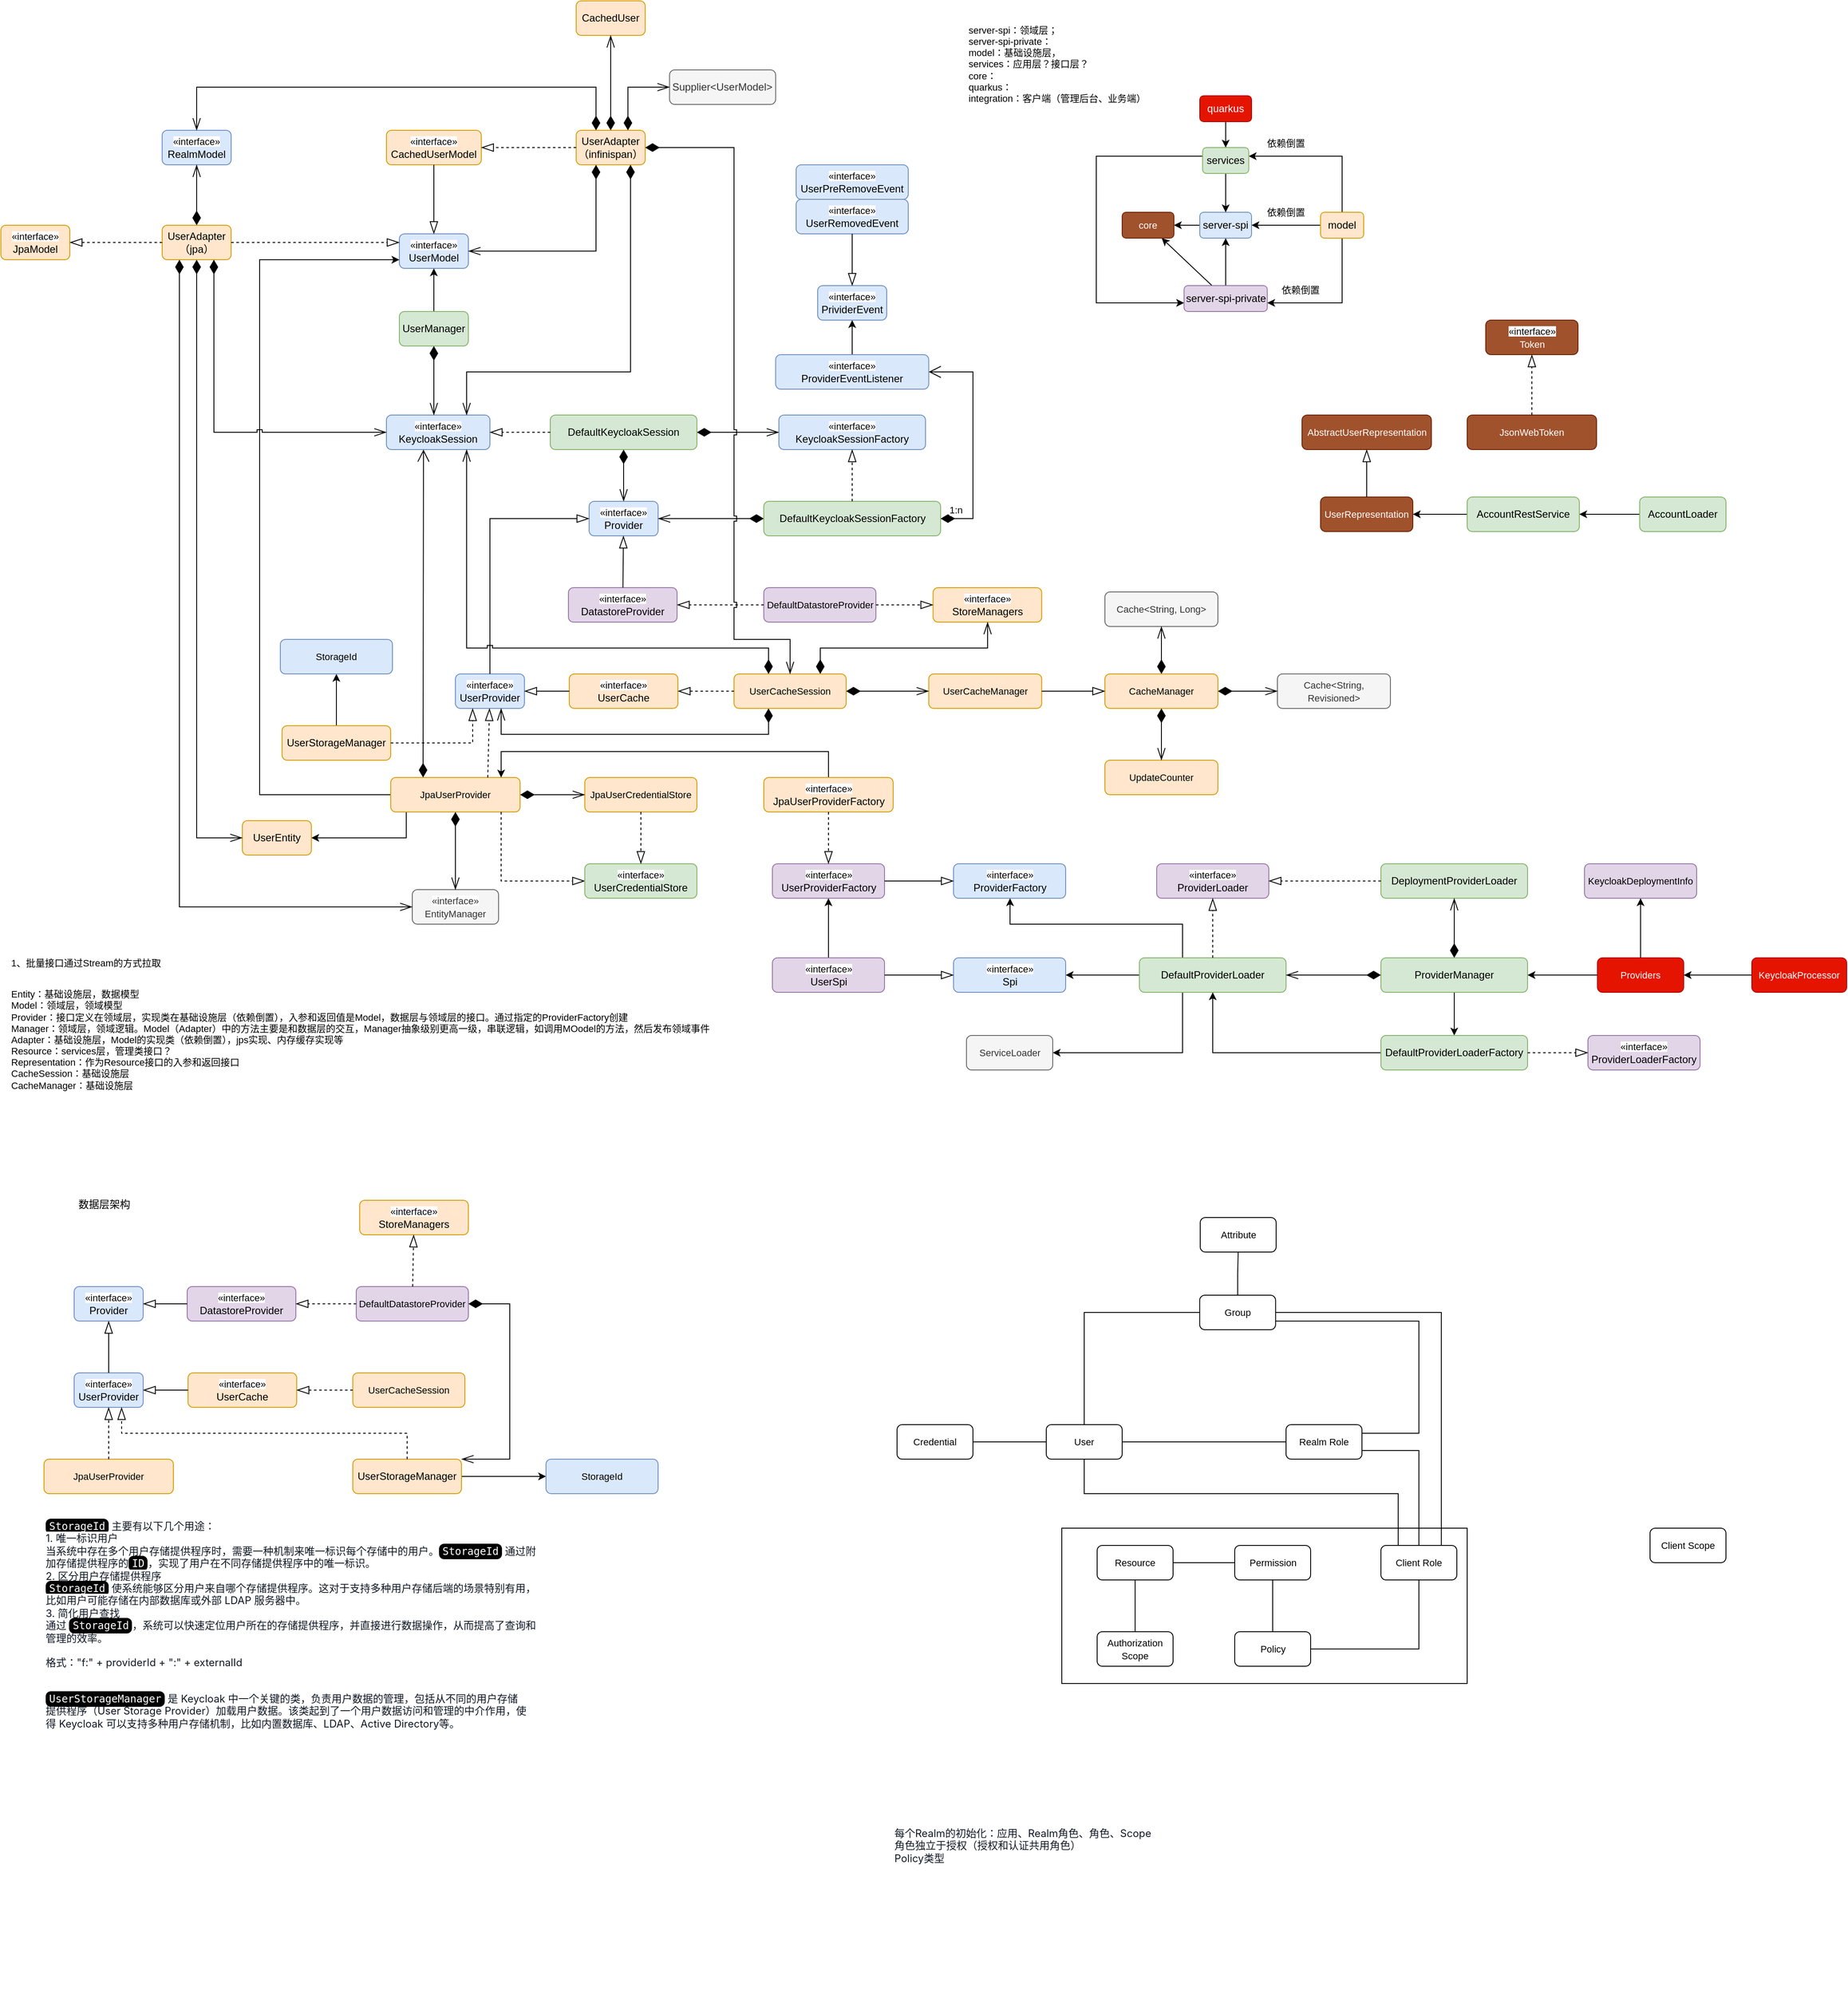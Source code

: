 <mxfile version="24.8.0">
  <diagram name="Page-1" id="SGcs01yoSxrTNf1rtQp4">
    <mxGraphModel dx="2901" dy="2324" grid="1" gridSize="10" guides="1" tooltips="1" connect="1" arrows="1" fold="1" page="1" pageScale="1" pageWidth="827" pageHeight="1169" math="0" shadow="0">
      <root>
        <mxCell id="0" />
        <mxCell id="1" parent="0" />
        <mxCell id="__7gwF63bdDMFCGE4VJQ-42" value="" style="rounded=0;whiteSpace=wrap;html=1;fontFamily=Helvetica;fontSize=11;fontColor=default;labelBackgroundColor=default;" vertex="1" parent="1">
          <mxGeometry x="420" y="1670" width="470" height="180" as="geometry" />
        </mxCell>
        <mxCell id="PywDyqhVrASCAQHyuBEY-1" value="&lt;span style=&quot;font-size: 11px; background-color: rgb(255, 255, 255);&quot;&gt;«interface»&lt;/span&gt;&lt;br&gt;UserModel" style="rounded=1;whiteSpace=wrap;html=1;fillColor=#dae8fc;strokeColor=#6c8ebf;" parent="1" vertex="1">
          <mxGeometry x="-348" y="170" width="80" height="40" as="geometry" />
        </mxCell>
        <mxCell id="PywDyqhVrASCAQHyuBEY-2" value="&lt;span style=&quot;font-size: 11px; background-color: rgb(255, 255, 255);&quot;&gt;«interface»&lt;/span&gt;&lt;br&gt;UserRemovedEvent" style="rounded=1;whiteSpace=wrap;html=1;fillColor=#dae8fc;strokeColor=#6c8ebf;" parent="1" vertex="1">
          <mxGeometry x="112" y="130" width="130" height="40" as="geometry" />
        </mxCell>
        <mxCell id="PywDyqhVrASCAQHyuBEY-4" value="&lt;span style=&quot;font-size: 11px; background-color: rgb(255, 255, 255);&quot;&gt;«interface»&lt;/span&gt;&lt;br&gt;PrividerEvent" style="rounded=1;whiteSpace=wrap;html=1;fillColor=#dae8fc;strokeColor=#6c8ebf;" parent="1" vertex="1">
          <mxGeometry x="137" y="230" width="80" height="40" as="geometry" />
        </mxCell>
        <mxCell id="PywDyqhVrASCAQHyuBEY-6" value="" style="endArrow=blockThin;endFill=0;endSize=12;html=1;rounded=0;" parent="1" source="PywDyqhVrASCAQHyuBEY-2" target="PywDyqhVrASCAQHyuBEY-4" edge="1">
          <mxGeometry width="160" relative="1" as="geometry">
            <mxPoint x="847" y="330" as="sourcePoint" />
            <mxPoint x="1007" y="330" as="targetPoint" />
          </mxGeometry>
        </mxCell>
        <mxCell id="PywDyqhVrASCAQHyuBEY-8" value="&lt;span style=&quot;font-size: 11px; background-color: rgb(255, 255, 255);&quot;&gt;«interface»&lt;/span&gt;&lt;br&gt;UserPreRemoveEvent" style="rounded=1;whiteSpace=wrap;html=1;fillColor=#dae8fc;strokeColor=#6c8ebf;" parent="1" vertex="1">
          <mxGeometry x="112" y="90" width="130" height="40" as="geometry" />
        </mxCell>
        <mxCell id="PywDyqhVrASCAQHyuBEY-32" style="edgeStyle=none;shape=connector;rounded=0;orthogonalLoop=1;jettySize=auto;html=1;strokeColor=default;align=center;verticalAlign=middle;fontFamily=Helvetica;fontSize=11;fontColor=default;labelBackgroundColor=default;endArrow=classic;" parent="1" source="PywDyqhVrASCAQHyuBEY-11" target="PywDyqhVrASCAQHyuBEY-1" edge="1">
          <mxGeometry relative="1" as="geometry" />
        </mxCell>
        <mxCell id="PywDyqhVrASCAQHyuBEY-11" value="UserManager" style="rounded=1;whiteSpace=wrap;html=1;fillColor=#d5e8d4;strokeColor=#82b366;" parent="1" vertex="1">
          <mxGeometry x="-348" y="260" width="80" height="40" as="geometry" />
        </mxCell>
        <mxCell id="PywDyqhVrASCAQHyuBEY-12" value="&lt;span style=&quot;font-size: 11px; background-color: rgb(255, 255, 255);&quot;&gt;«interface»&lt;/span&gt;&lt;br&gt;UserProvider" style="rounded=1;whiteSpace=wrap;html=1;fillColor=#dae8fc;strokeColor=#6c8ebf;" parent="1" vertex="1">
          <mxGeometry x="-283" y="680" width="80" height="40" as="geometry" />
        </mxCell>
        <mxCell id="PywDyqhVrASCAQHyuBEY-17" value="&lt;span style=&quot;font-size: 11px; background-color: rgb(255, 255, 255);&quot;&gt;«interface»&lt;/span&gt;&lt;br&gt;KeycloakSession" style="rounded=1;whiteSpace=wrap;html=1;fillColor=#dae8fc;strokeColor=#6c8ebf;" parent="1" vertex="1">
          <mxGeometry x="-363" y="380" width="120" height="40" as="geometry" />
        </mxCell>
        <mxCell id="PywDyqhVrASCAQHyuBEY-21" value="&lt;span style=&quot;font-size: 11px; background-color: rgb(255, 255, 255);&quot;&gt;«interface»&lt;/span&gt;&lt;br&gt;KeycloakSessionFactory" style="rounded=1;whiteSpace=wrap;html=1;fillColor=#dae8fc;strokeColor=#6c8ebf;" parent="1" vertex="1">
          <mxGeometry x="92" y="380" width="170" height="40" as="geometry" />
        </mxCell>
        <mxCell id="PywDyqhVrASCAQHyuBEY-23" value="DefaultKeycloakSessionFactory" style="rounded=1;whiteSpace=wrap;html=1;fillColor=#d5e8d4;strokeColor=#82b366;" parent="1" vertex="1">
          <mxGeometry x="74.5" y="480" width="205" height="40" as="geometry" />
        </mxCell>
        <mxCell id="PywDyqhVrASCAQHyuBEY-24" value="" style="endArrow=blockThin;dashed=1;endFill=0;endSize=12;html=1;rounded=0;" parent="1" source="PywDyqhVrASCAQHyuBEY-23" target="PywDyqhVrASCAQHyuBEY-21" edge="1">
          <mxGeometry width="160" relative="1" as="geometry">
            <mxPoint x="372" y="90" as="sourcePoint" />
            <mxPoint x="372" y="40" as="targetPoint" />
          </mxGeometry>
        </mxCell>
        <mxCell id="PywDyqhVrASCAQHyuBEY-31" style="edgeStyle=none;shape=connector;rounded=0;orthogonalLoop=1;jettySize=auto;html=1;strokeColor=default;align=center;verticalAlign=middle;fontFamily=Helvetica;fontSize=11;fontColor=default;labelBackgroundColor=default;endArrow=classic;" parent="1" source="PywDyqhVrASCAQHyuBEY-25" target="PywDyqhVrASCAQHyuBEY-4" edge="1">
          <mxGeometry relative="1" as="geometry" />
        </mxCell>
        <mxCell id="PywDyqhVrASCAQHyuBEY-25" value="&lt;span style=&quot;font-size: 11px; background-color: rgb(255, 255, 255);&quot;&gt;«interface»&lt;/span&gt;&lt;br&gt;ProviderEventListener" style="rounded=1;whiteSpace=wrap;html=1;fillColor=#dae8fc;strokeColor=#6c8ebf;" parent="1" vertex="1">
          <mxGeometry x="88.25" y="310" width="177.5" height="40" as="geometry" />
        </mxCell>
        <mxCell id="PywDyqhVrASCAQHyuBEY-33" value="" style="endArrow=openThin;html=1;endSize=12;startArrow=diamondThin;startSize=14;startFill=1;edgeStyle=orthogonalEdgeStyle;align=left;verticalAlign=bottom;rounded=0;strokeColor=default;fontFamily=Helvetica;fontSize=11;fontColor=default;labelBackgroundColor=default;endFill=0;" parent="1" source="PywDyqhVrASCAQHyuBEY-11" target="PywDyqhVrASCAQHyuBEY-17" edge="1">
          <mxGeometry x="-1" y="3" relative="1" as="geometry">
            <mxPoint x="-368" y="330" as="sourcePoint" />
            <mxPoint x="-403" y="420" as="targetPoint" />
            <Array as="points">
              <mxPoint x="-308" y="360" />
              <mxPoint x="-308" y="360" />
            </Array>
          </mxGeometry>
        </mxCell>
        <mxCell id="PywDyqhVrASCAQHyuBEY-34" value="DefaultKeycloakSession" style="rounded=1;whiteSpace=wrap;html=1;fillColor=#d5e8d4;strokeColor=#82b366;" parent="1" vertex="1">
          <mxGeometry x="-173" y="380" width="170" height="40" as="geometry" />
        </mxCell>
        <mxCell id="PywDyqhVrASCAQHyuBEY-35" value="" style="endArrow=openThin;html=1;endSize=12;startArrow=diamondThin;startSize=14;startFill=1;edgeStyle=orthogonalEdgeStyle;align=left;verticalAlign=bottom;rounded=0;strokeColor=default;fontFamily=Helvetica;fontSize=11;fontColor=default;labelBackgroundColor=default;endFill=0;" parent="1" source="PywDyqhVrASCAQHyuBEY-34" target="PywDyqhVrASCAQHyuBEY-36" edge="1">
          <mxGeometry x="-1" y="3" relative="1" as="geometry">
            <mxPoint x="-3" y="620" as="sourcePoint" />
            <mxPoint x="-3" y="725" as="targetPoint" />
            <Array as="points" />
          </mxGeometry>
        </mxCell>
        <mxCell id="PywDyqhVrASCAQHyuBEY-36" value="&lt;span style=&quot;font-size: 11px; background-color: rgb(255, 255, 255);&quot;&gt;«interface»&lt;/span&gt;&lt;br&gt;Provider" style="rounded=1;whiteSpace=wrap;html=1;fillColor=#dae8fc;strokeColor=#6c8ebf;" parent="1" vertex="1">
          <mxGeometry x="-128" y="480" width="80" height="40" as="geometry" />
        </mxCell>
        <mxCell id="PywDyqhVrASCAQHyuBEY-37" value="" style="endArrow=openThin;html=1;endSize=12;startArrow=diamondThin;startSize=14;startFill=1;edgeStyle=orthogonalEdgeStyle;align=left;verticalAlign=bottom;rounded=0;strokeColor=default;fontFamily=Helvetica;fontSize=11;fontColor=default;labelBackgroundColor=default;endFill=0;" parent="1" source="PywDyqhVrASCAQHyuBEY-34" target="PywDyqhVrASCAQHyuBEY-21" edge="1">
          <mxGeometry x="-1" y="3" relative="1" as="geometry">
            <mxPoint x="-78" y="360" as="sourcePoint" />
            <mxPoint x="-78" y="260" as="targetPoint" />
            <Array as="points">
              <mxPoint x="-78" y="400" />
            </Array>
          </mxGeometry>
        </mxCell>
        <mxCell id="PywDyqhVrASCAQHyuBEY-38" value="" style="endArrow=blockThin;endFill=0;endSize=12;html=1;rounded=0;edgeStyle=orthogonalEdgeStyle;" parent="1" source="PywDyqhVrASCAQHyuBEY-12" target="PywDyqhVrASCAQHyuBEY-36" edge="1">
          <mxGeometry width="160" relative="1" as="geometry">
            <mxPoint x="187" y="490" as="sourcePoint" />
            <mxPoint x="187" y="430" as="targetPoint" />
            <Array as="points">
              <mxPoint x="-243" y="500" />
            </Array>
          </mxGeometry>
        </mxCell>
        <mxCell id="PywDyqhVrASCAQHyuBEY-39" value="" style="endArrow=blockThin;dashed=1;endFill=0;endSize=12;html=1;rounded=0;" parent="1" source="PywDyqhVrASCAQHyuBEY-34" target="PywDyqhVrASCAQHyuBEY-17" edge="1">
          <mxGeometry width="160" relative="1" as="geometry">
            <mxPoint x="-223" y="290" as="sourcePoint" />
            <mxPoint x="-118" y="290" as="targetPoint" />
          </mxGeometry>
        </mxCell>
        <mxCell id="PywDyqhVrASCAQHyuBEY-41" value="" style="endArrow=open;html=1;endSize=12;startArrow=diamondThin;startSize=14;startFill=1;edgeStyle=orthogonalEdgeStyle;align=left;verticalAlign=bottom;rounded=0;strokeColor=default;fontFamily=Helvetica;fontSize=11;fontColor=default;labelBackgroundColor=default;" parent="1" source="PywDyqhVrASCAQHyuBEY-23" target="PywDyqhVrASCAQHyuBEY-25" edge="1">
          <mxGeometry x="-1" y="3" relative="1" as="geometry">
            <mxPoint x="7" y="410" as="sourcePoint" />
            <mxPoint x="102" y="410" as="targetPoint" />
            <Array as="points">
              <mxPoint x="317" y="500" />
              <mxPoint x="317" y="330" />
            </Array>
          </mxGeometry>
        </mxCell>
        <mxCell id="PywDyqhVrASCAQHyuBEY-42" value="1:n" style="text;html=1;align=center;verticalAlign=middle;resizable=0;points=[];autosize=1;strokeColor=none;fillColor=none;fontFamily=Helvetica;fontSize=11;fontColor=default;labelBackgroundColor=default;" parent="1" vertex="1">
          <mxGeometry x="277" y="475" width="40" height="30" as="geometry" />
        </mxCell>
        <mxCell id="PywDyqhVrASCAQHyuBEY-43" value="" style="endArrow=openThin;html=1;endSize=12;startArrow=diamondThin;startSize=14;startFill=1;edgeStyle=orthogonalEdgeStyle;align=left;verticalAlign=bottom;rounded=0;strokeColor=default;fontFamily=Helvetica;fontSize=11;fontColor=default;labelBackgroundColor=default;endFill=0;" parent="1" source="PywDyqhVrASCAQHyuBEY-23" target="PywDyqhVrASCAQHyuBEY-36" edge="1">
          <mxGeometry x="-1" y="3" relative="1" as="geometry">
            <mxPoint x="237" y="599.5" as="sourcePoint" />
            <mxPoint x="397" y="599.5" as="targetPoint" />
            <Array as="points" />
          </mxGeometry>
        </mxCell>
        <mxCell id="PywDyqhVrASCAQHyuBEY-44" value="&lt;span style=&quot;font-size: 11px; background-color: rgb(255, 255, 255);&quot;&gt;«interface»&lt;/span&gt;&lt;br&gt;DatastoreProvider" style="rounded=1;whiteSpace=wrap;html=1;fillColor=#e1d5e7;strokeColor=#9673a6;" parent="1" vertex="1">
          <mxGeometry x="-152" y="580" width="126" height="40" as="geometry" />
        </mxCell>
        <mxCell id="PywDyqhVrASCAQHyuBEY-45" value="" style="endArrow=blockThin;endFill=0;endSize=12;html=1;rounded=0;" parent="1" source="PywDyqhVrASCAQHyuBEY-44" target="PywDyqhVrASCAQHyuBEY-36" edge="1">
          <mxGeometry width="160" relative="1" as="geometry">
            <mxPoint x="-193" y="510" as="sourcePoint" />
            <mxPoint x="-118" y="510" as="targetPoint" />
          </mxGeometry>
        </mxCell>
        <mxCell id="PywDyqhVrASCAQHyuBEY-46" value="&lt;span style=&quot;font-size: 11px;&quot;&gt;DefaultDatastoreProvider&lt;/span&gt;" style="rounded=1;whiteSpace=wrap;html=1;fillColor=#e1d5e7;strokeColor=#9673a6;" parent="1" vertex="1">
          <mxGeometry x="74.5" y="580" width="130" height="40" as="geometry" />
        </mxCell>
        <mxCell id="PywDyqhVrASCAQHyuBEY-48" value="" style="endArrow=blockThin;dashed=1;endFill=0;endSize=12;html=1;rounded=0;" parent="1" source="PywDyqhVrASCAQHyuBEY-46" target="PywDyqhVrASCAQHyuBEY-44" edge="1">
          <mxGeometry width="160" relative="1" as="geometry">
            <mxPoint x="-79" y="590" as="sourcePoint" />
            <mxPoint x="137" y="560" as="targetPoint" />
          </mxGeometry>
        </mxCell>
        <mxCell id="PywDyqhVrASCAQHyuBEY-49" value="&lt;span style=&quot;font-size: 11px; background-color: rgb(255, 255, 255);&quot;&gt;«interface»&lt;/span&gt;&lt;br&gt;StoreManagers" style="rounded=1;whiteSpace=wrap;html=1;fillColor=#ffe6cc;strokeColor=#d79b00;" parent="1" vertex="1">
          <mxGeometry x="270.75" y="580" width="126" height="40" as="geometry" />
        </mxCell>
        <mxCell id="PywDyqhVrASCAQHyuBEY-50" value="" style="endArrow=blockThin;dashed=1;endFill=0;endSize=12;html=1;rounded=0;" parent="1" source="PywDyqhVrASCAQHyuBEY-46" target="PywDyqhVrASCAQHyuBEY-49" edge="1">
          <mxGeometry width="160" relative="1" as="geometry">
            <mxPoint x="-78" y="690" as="sourcePoint" />
            <mxPoint x="-79" y="630" as="targetPoint" />
          </mxGeometry>
        </mxCell>
        <mxCell id="PywDyqhVrASCAQHyuBEY-57" style="edgeStyle=orthogonalEdgeStyle;shape=connector;rounded=0;orthogonalLoop=1;jettySize=auto;html=1;strokeColor=default;align=center;verticalAlign=middle;fontFamily=Helvetica;fontSize=11;fontColor=default;labelBackgroundColor=default;endArrow=classic;" parent="1" source="PywDyqhVrASCAQHyuBEY-52" target="PywDyqhVrASCAQHyuBEY-56" edge="1">
          <mxGeometry relative="1" as="geometry">
            <Array as="points">
              <mxPoint x="-340" y="870" />
            </Array>
          </mxGeometry>
        </mxCell>
        <mxCell id="PywDyqhVrASCAQHyuBEY-58" style="edgeStyle=orthogonalEdgeStyle;shape=connector;rounded=0;orthogonalLoop=1;jettySize=auto;html=1;strokeColor=default;align=center;verticalAlign=middle;fontFamily=Helvetica;fontSize=11;fontColor=default;labelBackgroundColor=default;endArrow=classic;" parent="1" source="PywDyqhVrASCAQHyuBEY-52" target="PywDyqhVrASCAQHyuBEY-1" edge="1">
          <mxGeometry relative="1" as="geometry">
            <Array as="points">
              <mxPoint x="-510" y="820" />
              <mxPoint x="-510" y="200" />
            </Array>
          </mxGeometry>
        </mxCell>
        <mxCell id="PywDyqhVrASCAQHyuBEY-52" value="&lt;span style=&quot;font-size: 11px;&quot;&gt;JpaUserProvider&lt;/span&gt;" style="rounded=1;whiteSpace=wrap;html=1;fillColor=#ffe6cc;strokeColor=#d79b00;" parent="1" vertex="1">
          <mxGeometry x="-358" y="800" width="150" height="40" as="geometry" />
        </mxCell>
        <mxCell id="PywDyqhVrASCAQHyuBEY-53" value="" style="endArrow=blockThin;dashed=1;endFill=0;endSize=12;html=1;rounded=0;exitX=0.75;exitY=0;exitDx=0;exitDy=0;" parent="1" source="PywDyqhVrASCAQHyuBEY-52" target="PywDyqhVrASCAQHyuBEY-12" edge="1">
          <mxGeometry width="160" relative="1" as="geometry">
            <mxPoint x="-14" y="690" as="sourcePoint" />
            <mxPoint x="-63" y="630" as="targetPoint" />
          </mxGeometry>
        </mxCell>
        <mxCell id="PywDyqhVrASCAQHyuBEY-55" value="" style="endArrow=blockThin;dashed=1;endFill=0;endSize=12;html=1;rounded=0;edgeStyle=orthogonalEdgeStyle;" parent="1" source="PywDyqhVrASCAQHyuBEY-52" target="PywDyqhVrASCAQHyuBEY-67" edge="1">
          <mxGeometry width="160" relative="1" as="geometry">
            <mxPoint x="-233" y="810" as="sourcePoint" />
            <mxPoint x="-233" y="730" as="targetPoint" />
            <Array as="points">
              <mxPoint x="-230" y="920" />
            </Array>
          </mxGeometry>
        </mxCell>
        <mxCell id="PywDyqhVrASCAQHyuBEY-56" value="UserEntity" style="rounded=1;whiteSpace=wrap;html=1;fillColor=#ffe6cc;strokeColor=#d79b00;" parent="1" vertex="1">
          <mxGeometry x="-530" y="850" width="80" height="40" as="geometry" />
        </mxCell>
        <mxCell id="PywDyqhVrASCAQHyuBEY-61" value="" style="endArrow=open;html=1;endSize=12;startArrow=diamondThin;startSize=14;startFill=1;edgeStyle=orthogonalEdgeStyle;align=left;verticalAlign=bottom;rounded=0;strokeColor=default;fontFamily=Helvetica;fontSize=11;fontColor=default;labelBackgroundColor=default;exitX=0.25;exitY=0;exitDx=0;exitDy=0;jumpStyle=arc;" parent="1" source="PywDyqhVrASCAQHyuBEY-52" target="PywDyqhVrASCAQHyuBEY-17" edge="1">
          <mxGeometry x="-1" y="3" relative="1" as="geometry">
            <mxPoint x="-78" y="430" as="sourcePoint" />
            <mxPoint x="-263" y="410" as="targetPoint" />
            <Array as="points">
              <mxPoint x="-320" y="520" />
              <mxPoint x="-320" y="520" />
            </Array>
          </mxGeometry>
        </mxCell>
        <mxCell id="PywDyqhVrASCAQHyuBEY-62" value="&lt;span style=&quot;font-size: 11px; background-color: rgb(255, 255, 255);&quot;&gt;«interface»&lt;/span&gt;&lt;span style=&quot;font-size: 11px;&quot;&gt;&lt;br&gt;EntityManager&lt;/span&gt;" style="rounded=1;whiteSpace=wrap;html=1;fillColor=#f5f5f5;fontColor=#333333;strokeColor=#666666;" parent="1" vertex="1">
          <mxGeometry x="-333" y="930" width="100" height="40" as="geometry" />
        </mxCell>
        <mxCell id="PywDyqhVrASCAQHyuBEY-63" value="&lt;span style=&quot;font-size: 11px;&quot;&gt;JpaUserCredentialStore&lt;/span&gt;" style="rounded=1;whiteSpace=wrap;html=1;fillColor=#ffe6cc;strokeColor=#d79b00;" parent="1" vertex="1">
          <mxGeometry x="-133" y="800" width="130" height="40" as="geometry" />
        </mxCell>
        <mxCell id="PywDyqhVrASCAQHyuBEY-64" value="" style="endArrow=openThin;html=1;endSize=12;startArrow=diamondThin;startSize=14;startFill=1;align=left;verticalAlign=bottom;rounded=0;strokeColor=default;fontFamily=Helvetica;fontSize=11;fontColor=default;labelBackgroundColor=default;endFill=0;" parent="1" source="PywDyqhVrASCAQHyuBEY-52" target="PywDyqhVrASCAQHyuBEY-63" edge="1">
          <mxGeometry x="-1" y="3" relative="1" as="geometry">
            <mxPoint x="-363" y="1010" as="sourcePoint" />
            <mxPoint x="-203" y="1010" as="targetPoint" />
          </mxGeometry>
        </mxCell>
        <mxCell id="PywDyqhVrASCAQHyuBEY-65" value="" style="endArrow=openThin;html=1;endSize=12;startArrow=diamondThin;startSize=14;startFill=1;align=left;verticalAlign=bottom;rounded=0;strokeColor=default;fontFamily=Helvetica;fontSize=11;fontColor=default;labelBackgroundColor=default;endFill=0;" parent="1" source="PywDyqhVrASCAQHyuBEY-52" target="PywDyqhVrASCAQHyuBEY-62" edge="1">
          <mxGeometry x="-1" y="3" relative="1" as="geometry">
            <mxPoint x="-353" y="1020" as="sourcePoint" />
            <mxPoint x="-193" y="1020" as="targetPoint" />
          </mxGeometry>
        </mxCell>
        <mxCell id="PywDyqhVrASCAQHyuBEY-66" value="Entity：基础设施层，数据模型&lt;br&gt;Model：领域层，领域模型&lt;br&gt;Provider：接口定义在领域层，实现类在基础设施层（依赖倒置），入参和返回值是Model，数据层与领域层的接口。通过指定的ProviderFactory创建&lt;br&gt;Manager：领域层，领域逻辑。Model（Adapter）中的方法主要是和数据层的交互，Manager抽象级别更高一级，串联逻辑，如调用MOodel的方法，然后发布领域事件&lt;br&gt;Adapter：基础设施层，Model的实现类（依赖倒置），jps实现、内存缓存实现等&lt;br&gt;Resource：services层，管理类接口？&lt;br&gt;Representation：作为Resource接口的入参和返回接口&lt;br&gt;CacheSession：基础设施层&lt;br&gt;CacheManager：基础设施层" style="text;html=1;align=left;verticalAlign=middle;resizable=0;points=[];autosize=1;strokeColor=none;fillColor=none;fontFamily=Helvetica;fontSize=11;fontColor=default;labelBackgroundColor=default;" parent="1" vertex="1">
          <mxGeometry x="-800" y="1039" width="830" height="130" as="geometry" />
        </mxCell>
        <mxCell id="PywDyqhVrASCAQHyuBEY-67" value="&lt;span style=&quot;font-size: 11px; background-color: rgb(255, 255, 255);&quot;&gt;«interface»&lt;/span&gt;&lt;br&gt;UserCredentialStore" style="rounded=1;whiteSpace=wrap;html=1;fillColor=#d5e8d4;strokeColor=#82b366;" parent="1" vertex="1">
          <mxGeometry x="-133" y="900" width="130" height="40" as="geometry" />
        </mxCell>
        <mxCell id="PywDyqhVrASCAQHyuBEY-68" value="" style="endArrow=blockThin;dashed=1;endFill=0;endSize=12;html=1;rounded=0;" parent="1" source="PywDyqhVrASCAQHyuBEY-63" target="PywDyqhVrASCAQHyuBEY-67" edge="1">
          <mxGeometry width="160" relative="1" as="geometry">
            <mxPoint x="-287" y="810" as="sourcePoint" />
            <mxPoint x="-244" y="730" as="targetPoint" />
          </mxGeometry>
        </mxCell>
        <mxCell id="PywDyqhVrASCAQHyuBEY-69" value="UserAdapter&lt;br&gt;（jpa）" style="rounded=1;whiteSpace=wrap;html=1;fillColor=#ffe6cc;strokeColor=#d79b00;" parent="1" vertex="1">
          <mxGeometry x="-623" y="160" width="80" height="40" as="geometry" />
        </mxCell>
        <mxCell id="PywDyqhVrASCAQHyuBEY-70" value="&lt;span style=&quot;font-size: 11px; background-color: rgb(255, 255, 255);&quot;&gt;«interface»&lt;/span&gt;&lt;br&gt;JpaModel" style="rounded=1;whiteSpace=wrap;html=1;fillColor=#ffe6cc;strokeColor=#d79b00;" parent="1" vertex="1">
          <mxGeometry x="-810" y="160" width="80" height="40" as="geometry" />
        </mxCell>
        <mxCell id="PywDyqhVrASCAQHyuBEY-72" value="" style="endArrow=blockThin;dashed=1;endFill=0;endSize=12;html=1;rounded=0;entryX=0;entryY=0.25;entryDx=0;entryDy=0;" parent="1" source="PywDyqhVrASCAQHyuBEY-69" target="PywDyqhVrASCAQHyuBEY-1" edge="1">
          <mxGeometry width="160" relative="1" as="geometry">
            <mxPoint x="205" y="130" as="sourcePoint" />
            <mxPoint x="192" y="180" as="targetPoint" />
          </mxGeometry>
        </mxCell>
        <mxCell id="PywDyqhVrASCAQHyuBEY-74" value="" style="endArrow=blockThin;dashed=1;endFill=0;endSize=12;html=1;rounded=0;" parent="1" source="PywDyqhVrASCAQHyuBEY-69" target="PywDyqhVrASCAQHyuBEY-70" edge="1">
          <mxGeometry width="160" relative="1" as="geometry">
            <mxPoint x="-149" y="-10" as="sourcePoint" />
            <mxPoint x="-248" y="-10" as="targetPoint" />
          </mxGeometry>
        </mxCell>
        <mxCell id="PywDyqhVrASCAQHyuBEY-75" value="" style="endArrow=openThin;html=1;endSize=12;startArrow=diamondThin;startSize=14;startFill=1;edgeStyle=orthogonalEdgeStyle;align=left;verticalAlign=bottom;rounded=0;strokeColor=default;fontFamily=Helvetica;fontSize=11;fontColor=default;labelBackgroundColor=default;exitX=0.5;exitY=1;exitDx=0;exitDy=0;endFill=0;" parent="1" source="PywDyqhVrASCAQHyuBEY-69" target="PywDyqhVrASCAQHyuBEY-56" edge="1">
          <mxGeometry x="-1" y="3" relative="1" as="geometry">
            <mxPoint x="-603" y="200" as="sourcePoint" />
            <mxPoint x="84.5" y="820" as="targetPoint" />
            <Array as="points">
              <mxPoint x="-583" y="870" />
            </Array>
          </mxGeometry>
        </mxCell>
        <mxCell id="PywDyqhVrASCAQHyuBEY-76" value="" style="endArrow=openThin;html=1;endSize=12;startArrow=diamondThin;startSize=14;startFill=1;edgeStyle=orthogonalEdgeStyle;align=left;verticalAlign=bottom;rounded=0;strokeColor=default;fontFamily=Helvetica;fontSize=11;fontColor=default;labelBackgroundColor=default;exitX=0.25;exitY=1;exitDx=0;exitDy=0;endFill=0;" parent="1" source="PywDyqhVrASCAQHyuBEY-69" target="PywDyqhVrASCAQHyuBEY-62" edge="1">
          <mxGeometry x="-1" y="3" relative="1" as="geometry">
            <mxPoint x="-583" y="200" as="sourcePoint" />
            <mxPoint x="-423" y="930" as="targetPoint" />
            <Array as="points">
              <mxPoint x="-603" y="950" />
            </Array>
          </mxGeometry>
        </mxCell>
        <mxCell id="PywDyqhVrASCAQHyuBEY-77" value="&lt;span style=&quot;font-size: 11px; background-color: rgb(255, 255, 255);&quot;&gt;«interface»&lt;/span&gt;&lt;br&gt;RealmModel" style="rounded=1;whiteSpace=wrap;html=1;fillColor=#dae8fc;strokeColor=#6c8ebf;" parent="1" vertex="1">
          <mxGeometry x="-623" y="50" width="80" height="40" as="geometry" />
        </mxCell>
        <mxCell id="PywDyqhVrASCAQHyuBEY-78" value="" style="endArrow=openThin;html=1;endSize=12;startArrow=diamondThin;startSize=14;startFill=1;edgeStyle=orthogonalEdgeStyle;align=left;verticalAlign=bottom;rounded=0;strokeColor=default;fontFamily=Helvetica;fontSize=11;fontColor=default;labelBackgroundColor=default;jumpStyle=sharp;endFill=0;" parent="1" source="PywDyqhVrASCAQHyuBEY-69" target="PywDyqhVrASCAQHyuBEY-17" edge="1">
          <mxGeometry x="-1" y="3" relative="1" as="geometry">
            <mxPoint x="-298" y="310" as="sourcePoint" />
            <mxPoint x="-298" y="390" as="targetPoint" />
            <Array as="points">
              <mxPoint x="-563" y="400" />
            </Array>
          </mxGeometry>
        </mxCell>
        <mxCell id="PywDyqhVrASCAQHyuBEY-79" value="" style="endArrow=openThin;html=1;endSize=12;startArrow=diamondThin;startSize=14;startFill=1;align=left;verticalAlign=bottom;rounded=0;strokeColor=default;fontFamily=Helvetica;fontSize=11;fontColor=default;labelBackgroundColor=default;endFill=0;" parent="1" source="PywDyqhVrASCAQHyuBEY-69" target="PywDyqhVrASCAQHyuBEY-77" edge="1">
          <mxGeometry x="-1" y="3" relative="1" as="geometry">
            <mxPoint x="-109" y="10" as="sourcePoint" />
            <mxPoint x="-253" y="180" as="targetPoint" />
          </mxGeometry>
        </mxCell>
        <mxCell id="PywDyqhVrASCAQHyuBEY-80" value="&lt;span style=&quot;font-size: 11px; background-color: rgb(255, 255, 255);&quot;&gt;«interface»&lt;/span&gt;&lt;br&gt;CachedUserModel" style="rounded=1;whiteSpace=wrap;html=1;fillColor=#ffe6cc;strokeColor=#d79b00;" parent="1" vertex="1">
          <mxGeometry x="-363" y="50" width="110" height="40" as="geometry" />
        </mxCell>
        <mxCell id="PywDyqhVrASCAQHyuBEY-81" value="UserAdapter&lt;br&gt;（infinispan）" style="rounded=1;whiteSpace=wrap;html=1;fillColor=#ffe6cc;strokeColor=#d79b00;" parent="1" vertex="1">
          <mxGeometry x="-143" y="50" width="80" height="40" as="geometry" />
        </mxCell>
        <mxCell id="PywDyqhVrASCAQHyuBEY-82" value="" style="endArrow=blockThin;dashed=1;endFill=0;endSize=12;html=1;rounded=0;" parent="1" source="PywDyqhVrASCAQHyuBEY-81" target="PywDyqhVrASCAQHyuBEY-80" edge="1">
          <mxGeometry width="160" relative="1" as="geometry">
            <mxPoint x="-159" y="200" as="sourcePoint" />
            <mxPoint x="-258" y="200" as="targetPoint" />
          </mxGeometry>
        </mxCell>
        <mxCell id="PywDyqhVrASCAQHyuBEY-83" value="" style="endArrow=blockThin;endFill=0;endSize=12;html=1;rounded=0;" parent="1" source="PywDyqhVrASCAQHyuBEY-80" target="PywDyqhVrASCAQHyuBEY-1" edge="1">
          <mxGeometry width="160" relative="1" as="geometry">
            <mxPoint x="-578" y="220" as="sourcePoint" />
            <mxPoint x="-578" y="170" as="targetPoint" />
          </mxGeometry>
        </mxCell>
        <mxCell id="PywDyqhVrASCAQHyuBEY-85" value="server-spi：领域层；&lt;br&gt;server-spi-private：&lt;br&gt;model：基础设施层，&lt;br&gt;&lt;div&gt;services：应用层？接口层？&lt;br&gt;core：&lt;br&gt;quarkus：&lt;br&gt;integration：客户端（管理后台、业务端）&lt;br&gt;&lt;div&gt;&lt;br&gt;&lt;/div&gt;&lt;/div&gt;" style="text;html=1;align=left;verticalAlign=middle;resizable=0;points=[];autosize=1;strokeColor=none;fillColor=none;fontFamily=Helvetica;fontSize=11;fontColor=default;labelBackgroundColor=default;" parent="1" vertex="1">
          <mxGeometry x="309.5" y="-80" width="230" height="120" as="geometry" />
        </mxCell>
        <mxCell id="PywDyqhVrASCAQHyuBEY-86" value="1、批量接口通过Stream的方式拉取" style="text;html=1;align=left;verticalAlign=middle;resizable=0;points=[];autosize=1;strokeColor=none;fillColor=none;fontFamily=Helvetica;fontSize=11;fontColor=default;labelBackgroundColor=default;" parent="1" vertex="1">
          <mxGeometry x="-800" y="1000" width="200" height="30" as="geometry" />
        </mxCell>
        <mxCell id="PywDyqhVrASCAQHyuBEY-87" value="&lt;span style=&quot;font-size: 11px; background-color: rgb(255, 255, 255);&quot;&gt;«interface»&lt;/span&gt;&lt;br&gt;UserCache" style="rounded=1;whiteSpace=wrap;html=1;fillColor=#ffe6cc;strokeColor=#d79b00;" parent="1" vertex="1">
          <mxGeometry x="-151" y="680" width="126" height="40" as="geometry" />
        </mxCell>
        <mxCell id="PywDyqhVrASCAQHyuBEY-88" value="" style="endArrow=blockThin;endFill=0;endSize=12;html=1;rounded=0;" parent="1" source="PywDyqhVrASCAQHyuBEY-87" target="PywDyqhVrASCAQHyuBEY-12" edge="1">
          <mxGeometry width="160" relative="1" as="geometry">
            <mxPoint x="-79" y="590" as="sourcePoint" />
            <mxPoint x="-78" y="530" as="targetPoint" />
          </mxGeometry>
        </mxCell>
        <mxCell id="PywDyqhVrASCAQHyuBEY-90" value="&lt;span style=&quot;font-size: 11px;&quot;&gt;UserCacheSession&lt;/span&gt;" style="rounded=1;whiteSpace=wrap;html=1;fillColor=#ffe6cc;strokeColor=#d79b00;" parent="1" vertex="1">
          <mxGeometry x="40" y="680" width="130" height="40" as="geometry" />
        </mxCell>
        <mxCell id="PywDyqhVrASCAQHyuBEY-91" value="" style="endArrow=blockThin;dashed=1;endFill=0;endSize=12;html=1;rounded=0;" parent="1" source="PywDyqhVrASCAQHyuBEY-90" target="PywDyqhVrASCAQHyuBEY-87" edge="1">
          <mxGeometry width="160" relative="1" as="geometry">
            <mxPoint x="50" y="610" as="sourcePoint" />
            <mxPoint x="-16" y="610" as="targetPoint" />
          </mxGeometry>
        </mxCell>
        <mxCell id="PywDyqhVrASCAQHyuBEY-92" value="&lt;span style=&quot;font-size: 11px;&quot;&gt;UserCacheManager&lt;/span&gt;" style="rounded=1;whiteSpace=wrap;html=1;fillColor=#ffe6cc;strokeColor=#d79b00;" parent="1" vertex="1">
          <mxGeometry x="265.75" y="680" width="131" height="40" as="geometry" />
        </mxCell>
        <mxCell id="PywDyqhVrASCAQHyuBEY-93" value="" style="endArrow=openThin;html=1;endSize=12;startArrow=diamondThin;startSize=14;startFill=1;edgeStyle=orthogonalEdgeStyle;align=left;verticalAlign=bottom;rounded=0;strokeColor=default;fontFamily=Helvetica;fontSize=11;fontColor=default;labelBackgroundColor=default;endFill=0;" parent="1" source="PywDyqhVrASCAQHyuBEY-90" target="PywDyqhVrASCAQHyuBEY-92" edge="1">
          <mxGeometry x="-1" y="3" relative="1" as="geometry">
            <mxPoint x="85" y="510" as="sourcePoint" />
            <mxPoint x="-38" y="510" as="targetPoint" />
            <Array as="points" />
          </mxGeometry>
        </mxCell>
        <mxCell id="PywDyqhVrASCAQHyuBEY-94" value="&lt;span style=&quot;font-size: 11px;&quot;&gt;CacheManager&lt;/span&gt;" style="rounded=1;whiteSpace=wrap;html=1;fillColor=#ffe6cc;strokeColor=#d79b00;" parent="1" vertex="1">
          <mxGeometry x="470" y="680" width="131" height="40" as="geometry" />
        </mxCell>
        <mxCell id="PywDyqhVrASCAQHyuBEY-95" value="" style="endArrow=blockThin;endFill=0;endSize=12;html=1;rounded=0;" parent="1" source="PywDyqhVrASCAQHyuBEY-92" target="PywDyqhVrASCAQHyuBEY-94" edge="1">
          <mxGeometry width="160" relative="1" as="geometry">
            <mxPoint x="-141" y="710" as="sourcePoint" />
            <mxPoint x="-193" y="710" as="targetPoint" />
          </mxGeometry>
        </mxCell>
        <mxCell id="PywDyqhVrASCAQHyuBEY-96" value="&lt;span style=&quot;font-size: 11px;&quot;&gt;Cache&amp;lt;String, Long&amp;gt;&lt;/span&gt;" style="rounded=1;whiteSpace=wrap;html=1;fillColor=#f5f5f5;fontColor=#333333;strokeColor=#666666;" parent="1" vertex="1">
          <mxGeometry x="470" y="585" width="131" height="40" as="geometry" />
        </mxCell>
        <mxCell id="PywDyqhVrASCAQHyuBEY-97" value="&lt;span style=&quot;font-size: 11px;&quot;&gt;Cache&amp;lt;String, Revisioned&amp;gt;&lt;/span&gt;" style="rounded=1;whiteSpace=wrap;html=1;fillColor=#f5f5f5;fontColor=#333333;strokeColor=#666666;" parent="1" vertex="1">
          <mxGeometry x="670" y="680" width="131" height="40" as="geometry" />
        </mxCell>
        <mxCell id="PywDyqhVrASCAQHyuBEY-98" value="&lt;span style=&quot;font-size: 11px;&quot;&gt;UpdateCounter&lt;/span&gt;" style="rounded=1;whiteSpace=wrap;html=1;fillColor=#ffe6cc;strokeColor=#d79b00;" parent="1" vertex="1">
          <mxGeometry x="470" y="780" width="131" height="40" as="geometry" />
        </mxCell>
        <mxCell id="PywDyqhVrASCAQHyuBEY-99" value="" style="endArrow=openThin;html=1;endSize=12;startArrow=diamondThin;startSize=14;startFill=1;align=left;verticalAlign=bottom;rounded=0;strokeColor=default;fontFamily=Helvetica;fontSize=11;fontColor=default;labelBackgroundColor=default;endFill=0;" parent="1" source="PywDyqhVrASCAQHyuBEY-94" target="PywDyqhVrASCAQHyuBEY-98" edge="1">
          <mxGeometry x="-1" y="3" relative="1" as="geometry">
            <mxPoint x="460" y="790" as="sourcePoint" />
            <mxPoint x="556" y="790" as="targetPoint" />
          </mxGeometry>
        </mxCell>
        <mxCell id="PywDyqhVrASCAQHyuBEY-101" value="" style="endArrow=openThin;html=1;endSize=12;startArrow=diamondThin;startSize=14;startFill=1;align=left;verticalAlign=bottom;rounded=0;strokeColor=default;fontFamily=Helvetica;fontSize=11;fontColor=default;labelBackgroundColor=default;endFill=0;" parent="1" source="PywDyqhVrASCAQHyuBEY-94" target="PywDyqhVrASCAQHyuBEY-96" edge="1">
          <mxGeometry x="-1" y="3" relative="1" as="geometry">
            <mxPoint x="536" y="690" as="sourcePoint" />
            <mxPoint x="506" y="630" as="targetPoint" />
          </mxGeometry>
        </mxCell>
        <mxCell id="PywDyqhVrASCAQHyuBEY-102" value="" style="endArrow=openThin;html=1;endSize=12;startArrow=diamondThin;startSize=14;startFill=1;align=left;verticalAlign=bottom;rounded=0;strokeColor=default;fontFamily=Helvetica;fontSize=11;fontColor=default;labelBackgroundColor=default;endFill=0;" parent="1" source="PywDyqhVrASCAQHyuBEY-94" target="PywDyqhVrASCAQHyuBEY-97" edge="1">
          <mxGeometry x="-1" y="3" relative="1" as="geometry">
            <mxPoint x="570" y="690" as="sourcePoint" />
            <mxPoint x="642" y="630" as="targetPoint" />
          </mxGeometry>
        </mxCell>
        <mxCell id="PywDyqhVrASCAQHyuBEY-103" value="" style="endArrow=openThin;html=1;endSize=12;startArrow=diamondThin;startSize=14;startFill=1;edgeStyle=orthogonalEdgeStyle;align=left;verticalAlign=bottom;rounded=0;strokeColor=default;fontFamily=Helvetica;fontSize=11;fontColor=default;labelBackgroundColor=default;endFill=0;" parent="1" source="PywDyqhVrASCAQHyuBEY-90" target="PywDyqhVrASCAQHyuBEY-12" edge="1">
          <mxGeometry x="-1" y="3" relative="1" as="geometry">
            <mxPoint x="180" y="710" as="sourcePoint" />
            <mxPoint x="276" y="710" as="targetPoint" />
            <Array as="points">
              <mxPoint x="80" y="750" />
              <mxPoint x="-230" y="750" />
            </Array>
          </mxGeometry>
        </mxCell>
        <mxCell id="PywDyqhVrASCAQHyuBEY-104" value="" style="endArrow=openThin;html=1;endSize=12;startArrow=diamondThin;startSize=14;startFill=1;edgeStyle=orthogonalEdgeStyle;align=left;verticalAlign=bottom;rounded=0;strokeColor=default;fontFamily=Helvetica;fontSize=11;fontColor=default;labelBackgroundColor=default;endFill=0;jumpStyle=sharp;" parent="1" source="PywDyqhVrASCAQHyuBEY-90" target="PywDyqhVrASCAQHyuBEY-17" edge="1">
          <mxGeometry x="-1" y="3" relative="1" as="geometry">
            <mxPoint x="80" y="730" as="sourcePoint" />
            <mxPoint x="-220" y="730" as="targetPoint" />
            <Array as="points">
              <mxPoint x="80" y="650" />
              <mxPoint x="-270" y="650" />
            </Array>
          </mxGeometry>
        </mxCell>
        <mxCell id="PywDyqhVrASCAQHyuBEY-105" value="" style="endArrow=openThin;html=1;endSize=12;startArrow=diamondThin;startSize=14;startFill=1;edgeStyle=orthogonalEdgeStyle;align=left;verticalAlign=bottom;rounded=0;strokeColor=default;fontFamily=Helvetica;fontSize=11;fontColor=default;labelBackgroundColor=default;endFill=0;" parent="1" source="PywDyqhVrASCAQHyuBEY-90" target="PywDyqhVrASCAQHyuBEY-49" edge="1">
          <mxGeometry x="-1" y="3" relative="1" as="geometry">
            <mxPoint x="170" y="650" as="sourcePoint" />
            <mxPoint x="333.8" y="570" as="targetPoint" />
            <Array as="points">
              <mxPoint x="140" y="650" />
              <mxPoint x="334" y="650" />
            </Array>
          </mxGeometry>
        </mxCell>
        <mxCell id="PywDyqhVrASCAQHyuBEY-107" value="CachedUser" style="rounded=1;whiteSpace=wrap;html=1;fillColor=#ffe6cc;strokeColor=#d79b00;" parent="1" vertex="1">
          <mxGeometry x="-143" y="-100" width="80" height="40" as="geometry" />
        </mxCell>
        <mxCell id="PywDyqhVrASCAQHyuBEY-108" value="" style="endArrow=openThin;html=1;endSize=12;startArrow=diamondThin;startSize=14;startFill=1;edgeStyle=orthogonalEdgeStyle;align=left;verticalAlign=bottom;rounded=0;strokeColor=default;fontFamily=Helvetica;fontSize=11;fontColor=default;labelBackgroundColor=default;endFill=0;" parent="1" source="PywDyqhVrASCAQHyuBEY-81" target="PywDyqhVrASCAQHyuBEY-107" edge="1">
          <mxGeometry x="-1" y="3" relative="1" as="geometry">
            <mxPoint x="-298" y="310" as="sourcePoint" />
            <mxPoint x="-80" y="-60" as="targetPoint" />
            <Array as="points" />
          </mxGeometry>
        </mxCell>
        <mxCell id="PywDyqhVrASCAQHyuBEY-109" value="Supplier&amp;lt;UserModel&amp;gt;" style="rounded=1;whiteSpace=wrap;html=1;fillColor=#f5f5f5;fontColor=#333333;strokeColor=#666666;" parent="1" vertex="1">
          <mxGeometry x="-34.75" y="-20" width="123" height="40" as="geometry" />
        </mxCell>
        <mxCell id="PywDyqhVrASCAQHyuBEY-110" value="" style="endArrow=openThin;html=1;endSize=12;startArrow=diamondThin;startSize=14;startFill=1;edgeStyle=orthogonalEdgeStyle;align=left;verticalAlign=bottom;rounded=0;strokeColor=default;fontFamily=Helvetica;fontSize=11;fontColor=default;labelBackgroundColor=default;endFill=0;" parent="1" source="PywDyqhVrASCAQHyuBEY-81" target="PywDyqhVrASCAQHyuBEY-17" edge="1">
          <mxGeometry x="-1" y="3" relative="1" as="geometry">
            <mxPoint x="-93" y="60" as="sourcePoint" />
            <mxPoint x="70" as="targetPoint" />
            <Array as="points">
              <mxPoint x="-80" y="330" />
              <mxPoint x="-270" y="330" />
            </Array>
          </mxGeometry>
        </mxCell>
        <mxCell id="PywDyqhVrASCAQHyuBEY-111" value="" style="endArrow=openThin;html=1;endSize=12;startArrow=diamondThin;startSize=14;startFill=1;edgeStyle=orthogonalEdgeStyle;align=left;verticalAlign=bottom;rounded=0;strokeColor=default;fontFamily=Helvetica;fontSize=11;fontColor=default;labelBackgroundColor=default;endFill=0;jumpStyle=sharp;" parent="1" source="PywDyqhVrASCAQHyuBEY-81" target="PywDyqhVrASCAQHyuBEY-90" edge="1">
          <mxGeometry x="-1" y="3" relative="1" as="geometry">
            <mxPoint x="-90" y="100" as="sourcePoint" />
            <mxPoint x="-260" y="390" as="targetPoint" />
            <Array as="points">
              <mxPoint x="40" y="70" />
              <mxPoint x="40" y="640" />
              <mxPoint x="105" y="640" />
            </Array>
          </mxGeometry>
        </mxCell>
        <mxCell id="PywDyqhVrASCAQHyuBEY-112" value="" style="endArrow=openThin;html=1;endSize=12;startArrow=diamondThin;startSize=14;startFill=1;edgeStyle=orthogonalEdgeStyle;align=left;verticalAlign=bottom;rounded=0;strokeColor=default;fontFamily=Helvetica;fontSize=11;fontColor=default;labelBackgroundColor=default;endFill=0;" parent="1" source="PywDyqhVrASCAQHyuBEY-81" target="PywDyqhVrASCAQHyuBEY-1" edge="1">
          <mxGeometry x="-1" y="3" relative="1" as="geometry">
            <mxPoint x="-90" y="100" as="sourcePoint" />
            <mxPoint x="-260" y="390" as="targetPoint" />
            <Array as="points">
              <mxPoint x="-120" y="190" />
            </Array>
          </mxGeometry>
        </mxCell>
        <mxCell id="PywDyqhVrASCAQHyuBEY-113" value="" style="endArrow=openThin;html=1;endSize=12;startArrow=diamondThin;startSize=14;startFill=1;edgeStyle=orthogonalEdgeStyle;align=left;verticalAlign=bottom;rounded=0;strokeColor=default;fontFamily=Helvetica;fontSize=11;fontColor=default;labelBackgroundColor=default;endFill=0;" parent="1" source="PywDyqhVrASCAQHyuBEY-81" target="PywDyqhVrASCAQHyuBEY-77" edge="1">
          <mxGeometry x="-1" y="3" relative="1" as="geometry">
            <mxPoint x="-140" as="sourcePoint" />
            <mxPoint x="-70" y="-60" as="targetPoint" />
            <Array as="points">
              <mxPoint x="-120" />
              <mxPoint x="-583" />
            </Array>
          </mxGeometry>
        </mxCell>
        <mxCell id="PywDyqhVrASCAQHyuBEY-114" value="" style="endArrow=openThin;html=1;endSize=12;startArrow=diamondThin;startSize=14;startFill=1;edgeStyle=orthogonalEdgeStyle;align=left;verticalAlign=bottom;rounded=0;strokeColor=default;fontFamily=Helvetica;fontSize=11;fontColor=default;labelBackgroundColor=default;endFill=0;exitX=0.75;exitY=0;exitDx=0;exitDy=0;" parent="1" source="PywDyqhVrASCAQHyuBEY-81" target="PywDyqhVrASCAQHyuBEY-109" edge="1">
          <mxGeometry x="-1" y="3" relative="1" as="geometry">
            <mxPoint x="-70" y="60" as="sourcePoint" />
            <mxPoint x="-70" y="-60" as="targetPoint" />
            <Array as="points">
              <mxPoint x="-83" />
            </Array>
          </mxGeometry>
        </mxCell>
        <mxCell id="PywDyqhVrASCAQHyuBEY-116" value="&lt;span style=&quot;font-size: 11px; background-color: rgb(255, 255, 255);&quot;&gt;«interface»&lt;/span&gt;&lt;br&gt;ProviderFactory" style="rounded=1;whiteSpace=wrap;html=1;fillColor=#dae8fc;strokeColor=#6c8ebf;" parent="1" vertex="1">
          <mxGeometry x="294.5" y="900" width="130" height="40" as="geometry" />
        </mxCell>
        <mxCell id="PywDyqhVrASCAQHyuBEY-117" value="&lt;span style=&quot;font-size: 11px; background-color: rgb(255, 255, 255);&quot;&gt;«interface»&lt;/span&gt;&lt;br&gt;UserProviderFactory" style="rounded=1;whiteSpace=wrap;html=1;fillColor=#e1d5e7;strokeColor=#9673a6;" parent="1" vertex="1">
          <mxGeometry x="84.5" y="900" width="130" height="40" as="geometry" />
        </mxCell>
        <mxCell id="PywDyqhVrASCAQHyuBEY-118" value="" style="endArrow=blockThin;endFill=0;endSize=12;html=1;rounded=0;" parent="1" source="PywDyqhVrASCAQHyuBEY-117" target="PywDyqhVrASCAQHyuBEY-116" edge="1">
          <mxGeometry width="160" relative="1" as="geometry">
            <mxPoint x="-324.5" y="610" as="sourcePoint" />
            <mxPoint x="-323.5" y="550" as="targetPoint" />
          </mxGeometry>
        </mxCell>
        <mxCell id="PywDyqhVrASCAQHyuBEY-121" style="edgeStyle=orthogonalEdgeStyle;shape=connector;rounded=0;orthogonalLoop=1;jettySize=auto;html=1;strokeColor=default;align=center;verticalAlign=middle;fontFamily=Helvetica;fontSize=11;fontColor=default;labelBackgroundColor=default;endArrow=classic;" parent="1" source="PywDyqhVrASCAQHyuBEY-119" target="PywDyqhVrASCAQHyuBEY-52" edge="1">
          <mxGeometry relative="1" as="geometry">
            <Array as="points">
              <mxPoint x="150" y="770" />
              <mxPoint x="-230" y="770" />
            </Array>
          </mxGeometry>
        </mxCell>
        <mxCell id="PywDyqhVrASCAQHyuBEY-119" value="&lt;span style=&quot;font-size: 11px; background-color: rgb(255, 255, 255);&quot;&gt;«interface»&lt;/span&gt;&lt;br&gt;JpaUserProviderFactory" style="rounded=1;whiteSpace=wrap;html=1;fillColor=#ffe6cc;strokeColor=#d79b00;" parent="1" vertex="1">
          <mxGeometry x="74.5" y="800" width="150" height="40" as="geometry" />
        </mxCell>
        <mxCell id="PywDyqhVrASCAQHyuBEY-120" value="" style="endArrow=blockThin;dashed=1;endFill=0;endSize=12;html=1;rounded=0;" parent="1" source="PywDyqhVrASCAQHyuBEY-119" target="PywDyqhVrASCAQHyuBEY-117" edge="1">
          <mxGeometry width="160" relative="1" as="geometry">
            <mxPoint x="384.5" y="940" as="sourcePoint" />
            <mxPoint x="-325.5" y="930" as="targetPoint" />
          </mxGeometry>
        </mxCell>
        <mxCell id="PywDyqhVrASCAQHyuBEY-142" style="shape=connector;rounded=0;orthogonalLoop=1;jettySize=auto;html=1;strokeColor=default;align=center;verticalAlign=middle;fontFamily=Helvetica;fontSize=11;fontColor=default;labelBackgroundColor=default;endArrow=classic;" parent="1" source="PywDyqhVrASCAQHyuBEY-122" target="PywDyqhVrASCAQHyuBEY-123" edge="1">
          <mxGeometry relative="1" as="geometry" />
        </mxCell>
        <mxCell id="PywDyqhVrASCAQHyuBEY-147" style="edgeStyle=orthogonalEdgeStyle;shape=connector;rounded=0;orthogonalLoop=1;jettySize=auto;html=1;strokeColor=default;align=center;verticalAlign=middle;fontFamily=Helvetica;fontSize=11;fontColor=default;labelBackgroundColor=default;endArrow=classic;" parent="1" source="PywDyqhVrASCAQHyuBEY-122" target="PywDyqhVrASCAQHyuBEY-146" edge="1">
          <mxGeometry relative="1" as="geometry">
            <Array as="points">
              <mxPoint x="560" y="1119" />
            </Array>
          </mxGeometry>
        </mxCell>
        <mxCell id="PywDyqhVrASCAQHyuBEY-154" style="edgeStyle=orthogonalEdgeStyle;shape=connector;rounded=0;orthogonalLoop=1;jettySize=auto;html=1;strokeColor=default;align=center;verticalAlign=middle;fontFamily=Helvetica;fontSize=11;fontColor=default;labelBackgroundColor=default;endArrow=classic;" parent="1" source="PywDyqhVrASCAQHyuBEY-122" target="PywDyqhVrASCAQHyuBEY-116" edge="1">
          <mxGeometry relative="1" as="geometry">
            <Array as="points">
              <mxPoint x="560" y="970" />
              <mxPoint x="360" y="970" />
            </Array>
          </mxGeometry>
        </mxCell>
        <mxCell id="PywDyqhVrASCAQHyuBEY-122" value="DefaultProviderLoader" style="rounded=1;whiteSpace=wrap;html=1;fillColor=#d5e8d4;strokeColor=#82b366;" parent="1" vertex="1">
          <mxGeometry x="510" y="1009" width="170" height="40" as="geometry" />
        </mxCell>
        <mxCell id="PywDyqhVrASCAQHyuBEY-123" value="&lt;span style=&quot;font-size: 11px; background-color: rgb(255, 255, 255);&quot;&gt;«interface»&lt;/span&gt;&lt;br&gt;Spi" style="rounded=1;whiteSpace=wrap;html=1;fillColor=#dae8fc;strokeColor=#6c8ebf;" parent="1" vertex="1">
          <mxGeometry x="294.5" y="1009" width="130" height="40" as="geometry" />
        </mxCell>
        <mxCell id="PywDyqhVrASCAQHyuBEY-126" style="edgeStyle=orthogonalEdgeStyle;shape=connector;rounded=0;orthogonalLoop=1;jettySize=auto;html=1;strokeColor=default;align=center;verticalAlign=middle;fontFamily=Helvetica;fontSize=11;fontColor=default;labelBackgroundColor=default;endArrow=classic;" parent="1" source="PywDyqhVrASCAQHyuBEY-124" target="PywDyqhVrASCAQHyuBEY-117" edge="1">
          <mxGeometry relative="1" as="geometry" />
        </mxCell>
        <mxCell id="PywDyqhVrASCAQHyuBEY-124" value="&lt;span style=&quot;font-size: 11px; background-color: rgb(255, 255, 255);&quot;&gt;«interface»&lt;/span&gt;&lt;br&gt;UserSpi" style="rounded=1;whiteSpace=wrap;html=1;fillColor=#e1d5e7;strokeColor=#9673a6;" parent="1" vertex="1">
          <mxGeometry x="84.5" y="1009" width="130" height="40" as="geometry" />
        </mxCell>
        <mxCell id="PywDyqhVrASCAQHyuBEY-125" value="" style="endArrow=blockThin;endFill=0;endSize=12;html=1;rounded=0;" parent="1" source="PywDyqhVrASCAQHyuBEY-124" target="PywDyqhVrASCAQHyuBEY-123" edge="1">
          <mxGeometry width="160" relative="1" as="geometry">
            <mxPoint x="225" y="930" as="sourcePoint" />
            <mxPoint x="305" y="930" as="targetPoint" />
          </mxGeometry>
        </mxCell>
        <mxCell id="PywDyqhVrASCAQHyuBEY-127" value="&lt;span style=&quot;font-size: 11px; background-color: rgb(255, 255, 255);&quot;&gt;«interface»&lt;/span&gt;&lt;br&gt;ProviderLoader" style="rounded=1;whiteSpace=wrap;html=1;fillColor=#e1d5e7;strokeColor=#9673a6;" parent="1" vertex="1">
          <mxGeometry x="530" y="900" width="130" height="40" as="geometry" />
        </mxCell>
        <mxCell id="PywDyqhVrASCAQHyuBEY-128" value="" style="endArrow=blockThin;dashed=1;endFill=0;endSize=12;html=1;rounded=0;" parent="1" source="PywDyqhVrASCAQHyuBEY-122" target="PywDyqhVrASCAQHyuBEY-127" edge="1">
          <mxGeometry width="160" relative="1" as="geometry">
            <mxPoint x="400" y="1499" as="sourcePoint" />
            <mxPoint x="400" y="1559" as="targetPoint" />
          </mxGeometry>
        </mxCell>
        <mxCell id="PywDyqhVrASCAQHyuBEY-138" style="edgeStyle=orthogonalEdgeStyle;shape=connector;rounded=0;orthogonalLoop=1;jettySize=auto;html=1;strokeColor=default;align=center;verticalAlign=middle;fontFamily=Helvetica;fontSize=11;fontColor=default;labelBackgroundColor=default;endArrow=classic;" parent="1" source="PywDyqhVrASCAQHyuBEY-129" target="PywDyqhVrASCAQHyuBEY-131" edge="1">
          <mxGeometry relative="1" as="geometry">
            <Array as="points" />
          </mxGeometry>
        </mxCell>
        <mxCell id="PywDyqhVrASCAQHyuBEY-129" value="ProviderManager" style="rounded=1;whiteSpace=wrap;html=1;fillColor=#d5e8d4;strokeColor=#82b366;" parent="1" vertex="1">
          <mxGeometry x="790" y="1009" width="170" height="40" as="geometry" />
        </mxCell>
        <mxCell id="PywDyqhVrASCAQHyuBEY-130" value="&lt;span style=&quot;font-size: 11px; background-color: rgb(255, 255, 255);&quot;&gt;«interface»&lt;/span&gt;&lt;br&gt;ProviderLoaderFactory" style="rounded=1;whiteSpace=wrap;html=1;fillColor=#e1d5e7;strokeColor=#9673a6;" parent="1" vertex="1">
          <mxGeometry x="1030" y="1099" width="130" height="40" as="geometry" />
        </mxCell>
        <mxCell id="PywDyqhVrASCAQHyuBEY-133" style="edgeStyle=orthogonalEdgeStyle;shape=connector;rounded=0;orthogonalLoop=1;jettySize=auto;html=1;strokeColor=default;align=center;verticalAlign=middle;fontFamily=Helvetica;fontSize=11;fontColor=default;labelBackgroundColor=default;endArrow=classic;" parent="1" source="PywDyqhVrASCAQHyuBEY-131" target="PywDyqhVrASCAQHyuBEY-122" edge="1">
          <mxGeometry relative="1" as="geometry" />
        </mxCell>
        <mxCell id="PywDyqhVrASCAQHyuBEY-131" value="DefaultProviderLoaderFactory" style="rounded=1;whiteSpace=wrap;html=1;fillColor=#d5e8d4;strokeColor=#82b366;" parent="1" vertex="1">
          <mxGeometry x="790" y="1099" width="170" height="40" as="geometry" />
        </mxCell>
        <mxCell id="PywDyqhVrASCAQHyuBEY-132" value="" style="endArrow=blockThin;dashed=1;endFill=0;endSize=12;html=1;rounded=0;" parent="1" source="PywDyqhVrASCAQHyuBEY-131" target="PywDyqhVrASCAQHyuBEY-130" edge="1">
          <mxGeometry width="160" relative="1" as="geometry">
            <mxPoint x="885" y="1039" as="sourcePoint" />
            <mxPoint x="885" y="969" as="targetPoint" />
          </mxGeometry>
        </mxCell>
        <mxCell id="PywDyqhVrASCAQHyuBEY-134" value="DeploymentProviderLoader" style="rounded=1;whiteSpace=wrap;html=1;fillColor=#d5e8d4;strokeColor=#82b366;" parent="1" vertex="1">
          <mxGeometry x="790" y="900" width="170" height="40" as="geometry" />
        </mxCell>
        <mxCell id="PywDyqhVrASCAQHyuBEY-135" value="" style="endArrow=blockThin;dashed=1;endFill=0;endSize=12;html=1;rounded=0;" parent="1" source="PywDyqhVrASCAQHyuBEY-134" target="PywDyqhVrASCAQHyuBEY-127" edge="1">
          <mxGeometry width="160" relative="1" as="geometry">
            <mxPoint x="885" y="1039" as="sourcePoint" />
            <mxPoint x="885" y="969" as="targetPoint" />
          </mxGeometry>
        </mxCell>
        <mxCell id="PywDyqhVrASCAQHyuBEY-140" value="" style="endArrow=openThin;html=1;endSize=12;startArrow=diamondThin;startSize=14;startFill=1;align=left;verticalAlign=bottom;rounded=0;strokeColor=default;fontFamily=Helvetica;fontSize=11;fontColor=default;labelBackgroundColor=default;endFill=0;exitX=0.5;exitY=0;exitDx=0;exitDy=0;" parent="1" source="PywDyqhVrASCAQHyuBEY-129" target="PywDyqhVrASCAQHyuBEY-134" edge="1">
          <mxGeometry x="-1" y="3" relative="1" as="geometry">
            <mxPoint x="546" y="690" as="sourcePoint" />
            <mxPoint x="546" y="635" as="targetPoint" />
          </mxGeometry>
        </mxCell>
        <mxCell id="PywDyqhVrASCAQHyuBEY-141" value="" style="endArrow=openThin;html=1;endSize=12;startArrow=diamondThin;startSize=14;startFill=1;align=left;verticalAlign=bottom;rounded=0;strokeColor=default;fontFamily=Helvetica;fontSize=11;fontColor=default;labelBackgroundColor=default;endFill=0;" parent="1" source="PywDyqhVrASCAQHyuBEY-129" target="PywDyqhVrASCAQHyuBEY-122" edge="1">
          <mxGeometry x="-1" y="3" relative="1" as="geometry">
            <mxPoint x="1125" y="1039" as="sourcePoint" />
            <mxPoint x="1125" y="969" as="targetPoint" />
          </mxGeometry>
        </mxCell>
        <mxCell id="PywDyqhVrASCAQHyuBEY-146" value="&lt;span style=&quot;font-size: 11px;&quot;&gt;ServiceLoader&lt;/span&gt;" style="rounded=1;whiteSpace=wrap;html=1;fillColor=#f5f5f5;fontColor=#333333;strokeColor=#666666;" parent="1" vertex="1">
          <mxGeometry x="309.5" y="1099" width="100" height="40" as="geometry" />
        </mxCell>
        <mxCell id="PywDyqhVrASCAQHyuBEY-148" value="&lt;span style=&quot;font-size: 11px;&quot;&gt;KeycloakDeploymentInfo&lt;/span&gt;" style="rounded=1;whiteSpace=wrap;html=1;fillColor=#e1d5e7;strokeColor=#9673a6;" parent="1" vertex="1">
          <mxGeometry x="1026" y="900" width="130" height="40" as="geometry" />
        </mxCell>
        <mxCell id="PywDyqhVrASCAQHyuBEY-150" style="edgeStyle=none;shape=connector;rounded=0;orthogonalLoop=1;jettySize=auto;html=1;strokeColor=default;align=center;verticalAlign=middle;fontFamily=Helvetica;fontSize=11;fontColor=default;labelBackgroundColor=default;endArrow=classic;" parent="1" source="PywDyqhVrASCAQHyuBEY-149" target="PywDyqhVrASCAQHyuBEY-148" edge="1">
          <mxGeometry relative="1" as="geometry" />
        </mxCell>
        <mxCell id="PywDyqhVrASCAQHyuBEY-151" style="edgeStyle=none;shape=connector;rounded=0;orthogonalLoop=1;jettySize=auto;html=1;strokeColor=default;align=center;verticalAlign=middle;fontFamily=Helvetica;fontSize=11;fontColor=default;labelBackgroundColor=default;endArrow=classic;" parent="1" source="PywDyqhVrASCAQHyuBEY-149" target="PywDyqhVrASCAQHyuBEY-129" edge="1">
          <mxGeometry relative="1" as="geometry" />
        </mxCell>
        <mxCell id="PywDyqhVrASCAQHyuBEY-149" value="&lt;span style=&quot;font-size: 11px;&quot;&gt;Providers&lt;/span&gt;" style="rounded=1;whiteSpace=wrap;html=1;fillColor=#e51400;strokeColor=#B20000;fontColor=#ffffff;" parent="1" vertex="1">
          <mxGeometry x="1041" y="1009" width="100" height="40" as="geometry" />
        </mxCell>
        <mxCell id="PywDyqhVrASCAQHyuBEY-153" style="edgeStyle=none;shape=connector;rounded=0;orthogonalLoop=1;jettySize=auto;html=1;strokeColor=default;align=center;verticalAlign=middle;fontFamily=Helvetica;fontSize=11;fontColor=default;labelBackgroundColor=default;endArrow=classic;" parent="1" source="PywDyqhVrASCAQHyuBEY-152" target="PywDyqhVrASCAQHyuBEY-149" edge="1">
          <mxGeometry relative="1" as="geometry" />
        </mxCell>
        <mxCell id="PywDyqhVrASCAQHyuBEY-152" value="&lt;span style=&quot;font-size: 11px;&quot;&gt;KeycloakProcessor&lt;/span&gt;" style="rounded=1;whiteSpace=wrap;html=1;fillColor=#e51400;strokeColor=#B20000;fontColor=#ffffff;" parent="1" vertex="1">
          <mxGeometry x="1220" y="1009" width="110" height="40" as="geometry" />
        </mxCell>
        <mxCell id="PywDyqhVrASCAQHyuBEY-176" style="edgeStyle=none;shape=connector;rounded=0;orthogonalLoop=1;jettySize=auto;html=1;strokeColor=default;align=center;verticalAlign=middle;fontFamily=Helvetica;fontSize=11;fontColor=default;labelBackgroundColor=default;endArrow=classic;" parent="1" source="PywDyqhVrASCAQHyuBEY-156" target="PywDyqhVrASCAQHyuBEY-175" edge="1">
          <mxGeometry relative="1" as="geometry" />
        </mxCell>
        <mxCell id="PywDyqhVrASCAQHyuBEY-156" value="server-spi" style="rounded=1;whiteSpace=wrap;html=1;fillColor=#dae8fc;strokeColor=#6c8ebf;" parent="1" vertex="1">
          <mxGeometry x="580" y="145" width="60" height="30" as="geometry" />
        </mxCell>
        <mxCell id="PywDyqhVrASCAQHyuBEY-166" style="edgeStyle=none;shape=connector;rounded=0;orthogonalLoop=1;jettySize=auto;html=1;strokeColor=default;align=center;verticalAlign=middle;fontFamily=Helvetica;fontSize=11;fontColor=default;labelBackgroundColor=default;endArrow=classic;" parent="1" source="PywDyqhVrASCAQHyuBEY-157" target="PywDyqhVrASCAQHyuBEY-156" edge="1">
          <mxGeometry relative="1" as="geometry" />
        </mxCell>
        <mxCell id="PywDyqhVrASCAQHyuBEY-177" style="edgeStyle=none;shape=connector;rounded=0;orthogonalLoop=1;jettySize=auto;html=1;strokeColor=default;align=center;verticalAlign=middle;fontFamily=Helvetica;fontSize=11;fontColor=default;labelBackgroundColor=default;endArrow=classic;" parent="1" source="PywDyqhVrASCAQHyuBEY-157" target="PywDyqhVrASCAQHyuBEY-175" edge="1">
          <mxGeometry relative="1" as="geometry" />
        </mxCell>
        <mxCell id="PywDyqhVrASCAQHyuBEY-157" value="server-spi-private" style="rounded=1;whiteSpace=wrap;html=1;fillColor=#e1d5e7;strokeColor=#9673a6;" parent="1" vertex="1">
          <mxGeometry x="561.75" y="230" width="96.5" height="30" as="geometry" />
        </mxCell>
        <mxCell id="PywDyqhVrASCAQHyuBEY-162" style="edgeStyle=none;shape=connector;rounded=0;orthogonalLoop=1;jettySize=auto;html=1;strokeColor=default;align=center;verticalAlign=middle;fontFamily=Helvetica;fontSize=11;fontColor=default;labelBackgroundColor=default;endArrow=classic;" parent="1" source="PywDyqhVrASCAQHyuBEY-158" target="PywDyqhVrASCAQHyuBEY-156" edge="1">
          <mxGeometry relative="1" as="geometry" />
        </mxCell>
        <mxCell id="PywDyqhVrASCAQHyuBEY-165" style="edgeStyle=orthogonalEdgeStyle;shape=connector;rounded=0;orthogonalLoop=1;jettySize=auto;html=1;strokeColor=default;align=center;verticalAlign=middle;fontFamily=Helvetica;fontSize=11;fontColor=default;labelBackgroundColor=default;endArrow=classic;" parent="1" source="PywDyqhVrASCAQHyuBEY-158" target="PywDyqhVrASCAQHyuBEY-157" edge="1">
          <mxGeometry relative="1" as="geometry">
            <Array as="points">
              <mxPoint x="745" y="250" />
            </Array>
          </mxGeometry>
        </mxCell>
        <mxCell id="PywDyqhVrASCAQHyuBEY-168" style="edgeStyle=orthogonalEdgeStyle;shape=connector;rounded=0;orthogonalLoop=1;jettySize=auto;html=1;strokeColor=default;align=center;verticalAlign=middle;fontFamily=Helvetica;fontSize=11;fontColor=default;labelBackgroundColor=default;endArrow=classic;" parent="1" source="PywDyqhVrASCAQHyuBEY-158" target="PywDyqhVrASCAQHyuBEY-159" edge="1">
          <mxGeometry relative="1" as="geometry">
            <Array as="points">
              <mxPoint x="745" y="80" />
            </Array>
          </mxGeometry>
        </mxCell>
        <mxCell id="PywDyqhVrASCAQHyuBEY-158" value="model" style="rounded=1;whiteSpace=wrap;html=1;fillColor=#ffe6cc;strokeColor=#d79b00;" parent="1" vertex="1">
          <mxGeometry x="720" y="145" width="50" height="30" as="geometry" />
        </mxCell>
        <mxCell id="PywDyqhVrASCAQHyuBEY-161" style="edgeStyle=none;shape=connector;rounded=0;orthogonalLoop=1;jettySize=auto;html=1;strokeColor=default;align=center;verticalAlign=middle;fontFamily=Helvetica;fontSize=11;fontColor=default;labelBackgroundColor=default;endArrow=classic;" parent="1" source="PywDyqhVrASCAQHyuBEY-159" target="PywDyqhVrASCAQHyuBEY-156" edge="1">
          <mxGeometry relative="1" as="geometry" />
        </mxCell>
        <mxCell id="PywDyqhVrASCAQHyuBEY-167" style="edgeStyle=orthogonalEdgeStyle;shape=connector;rounded=0;orthogonalLoop=1;jettySize=auto;html=1;strokeColor=default;align=center;verticalAlign=middle;fontFamily=Helvetica;fontSize=11;fontColor=default;labelBackgroundColor=default;endArrow=classic;" parent="1" source="PywDyqhVrASCAQHyuBEY-159" target="PywDyqhVrASCAQHyuBEY-157" edge="1">
          <mxGeometry relative="1" as="geometry">
            <Array as="points">
              <mxPoint x="460" y="80" />
              <mxPoint x="460" y="250" />
            </Array>
          </mxGeometry>
        </mxCell>
        <mxCell id="PywDyqhVrASCAQHyuBEY-159" value="services" style="rounded=1;whiteSpace=wrap;html=1;fillColor=#d5e8d4;strokeColor=#82b366;" parent="1" vertex="1">
          <mxGeometry x="583.25" y="70" width="53.5" height="30" as="geometry" />
        </mxCell>
        <mxCell id="PywDyqhVrASCAQHyuBEY-164" style="edgeStyle=none;shape=connector;rounded=0;orthogonalLoop=1;jettySize=auto;html=1;strokeColor=default;align=center;verticalAlign=middle;fontFamily=Helvetica;fontSize=11;fontColor=default;labelBackgroundColor=default;endArrow=classic;" parent="1" source="PywDyqhVrASCAQHyuBEY-160" target="PywDyqhVrASCAQHyuBEY-159" edge="1">
          <mxGeometry relative="1" as="geometry" />
        </mxCell>
        <mxCell id="PywDyqhVrASCAQHyuBEY-160" value="quarkus" style="rounded=1;whiteSpace=wrap;html=1;fillColor=#e51400;strokeColor=#B20000;fontColor=#ffffff;" parent="1" vertex="1">
          <mxGeometry x="580" y="10" width="60" height="30" as="geometry" />
        </mxCell>
        <mxCell id="PywDyqhVrASCAQHyuBEY-169" value="依赖倒置" style="text;html=1;align=center;verticalAlign=middle;whiteSpace=wrap;rounded=0;fontFamily=Helvetica;fontSize=11;fontColor=default;labelBackgroundColor=default;" parent="1" vertex="1">
          <mxGeometry x="650" y="50" width="60" height="30" as="geometry" />
        </mxCell>
        <mxCell id="PywDyqhVrASCAQHyuBEY-170" value="依赖倒置" style="text;html=1;align=center;verticalAlign=middle;whiteSpace=wrap;rounded=0;fontFamily=Helvetica;fontSize=11;fontColor=default;labelBackgroundColor=default;" parent="1" vertex="1">
          <mxGeometry x="650" y="130" width="60" height="30" as="geometry" />
        </mxCell>
        <mxCell id="PywDyqhVrASCAQHyuBEY-171" value="依赖倒置" style="text;html=1;align=center;verticalAlign=middle;whiteSpace=wrap;rounded=0;fontFamily=Helvetica;fontSize=11;fontColor=default;labelBackgroundColor=default;" parent="1" vertex="1">
          <mxGeometry x="667" y="220" width="60" height="30" as="geometry" />
        </mxCell>
        <mxCell id="PywDyqhVrASCAQHyuBEY-172" value="&lt;span style=&quot;font-size: 11px;&quot;&gt;UserRepresentation&lt;/span&gt;" style="rounded=1;whiteSpace=wrap;html=1;fillColor=#a0522d;strokeColor=#6D1F00;fontColor=#ffffff;" parent="1" vertex="1">
          <mxGeometry x="720" y="475" width="107" height="40" as="geometry" />
        </mxCell>
        <mxCell id="PywDyqhVrASCAQHyuBEY-174" style="edgeStyle=none;shape=connector;rounded=0;orthogonalLoop=1;jettySize=auto;html=1;strokeColor=default;align=center;verticalAlign=middle;fontFamily=Helvetica;fontSize=11;fontColor=default;labelBackgroundColor=default;endArrow=classic;" parent="1" source="PywDyqhVrASCAQHyuBEY-173" target="PywDyqhVrASCAQHyuBEY-172" edge="1">
          <mxGeometry relative="1" as="geometry" />
        </mxCell>
        <mxCell id="PywDyqhVrASCAQHyuBEY-173" value="AccountRestService" style="rounded=1;whiteSpace=wrap;html=1;fillColor=#d5e8d4;strokeColor=#82b366;" parent="1" vertex="1">
          <mxGeometry x="890" y="475" width="130" height="40" as="geometry" />
        </mxCell>
        <mxCell id="PywDyqhVrASCAQHyuBEY-175" value="&lt;span style=&quot;font-size: 11px;&quot;&gt;core&lt;/span&gt;" style="rounded=1;whiteSpace=wrap;html=1;fillColor=#a0522d;strokeColor=#6D1F00;fontColor=#ffffff;" parent="1" vertex="1">
          <mxGeometry x="490" y="145" width="60" height="30" as="geometry" />
        </mxCell>
        <mxCell id="PywDyqhVrASCAQHyuBEY-178" value="&lt;span style=&quot;font-size: 11px;&quot;&gt;AbstractUserRepresentation&lt;/span&gt;" style="rounded=1;whiteSpace=wrap;html=1;fillColor=#a0522d;strokeColor=#6D1F00;fontColor=#ffffff;" parent="1" vertex="1">
          <mxGeometry x="698.5" y="380" width="150" height="40" as="geometry" />
        </mxCell>
        <mxCell id="PywDyqhVrASCAQHyuBEY-179" value="" style="endArrow=blockThin;endFill=0;endSize=12;html=1;rounded=0;" parent="1" source="PywDyqhVrASCAQHyuBEY-172" target="PywDyqhVrASCAQHyuBEY-178" edge="1">
          <mxGeometry width="160" relative="1" as="geometry">
            <mxPoint x="550" y="479" as="sourcePoint" />
            <mxPoint x="630" y="479" as="targetPoint" />
          </mxGeometry>
        </mxCell>
        <mxCell id="PywDyqhVrASCAQHyuBEY-181" style="edgeStyle=none;shape=connector;rounded=0;orthogonalLoop=1;jettySize=auto;html=1;strokeColor=default;align=center;verticalAlign=middle;fontFamily=Helvetica;fontSize=11;fontColor=default;labelBackgroundColor=default;endArrow=classic;" parent="1" source="PywDyqhVrASCAQHyuBEY-180" target="PywDyqhVrASCAQHyuBEY-173" edge="1">
          <mxGeometry relative="1" as="geometry" />
        </mxCell>
        <mxCell id="PywDyqhVrASCAQHyuBEY-180" value="AccountLoader" style="rounded=1;whiteSpace=wrap;html=1;fillColor=#d5e8d4;strokeColor=#82b366;" parent="1" vertex="1">
          <mxGeometry x="1090" y="475" width="100" height="40" as="geometry" />
        </mxCell>
        <mxCell id="PywDyqhVrASCAQHyuBEY-182" value="&lt;span style=&quot;color: rgb(0, 0, 0); font-size: 11px; background-color: rgb(255, 255, 255);&quot;&gt;«interface»&lt;br&gt;&lt;/span&gt;&lt;span style=&quot;font-size: 11px;&quot;&gt;Token&lt;/span&gt;" style="rounded=1;whiteSpace=wrap;html=1;fillColor=#a0522d;strokeColor=#6D1F00;fontColor=#ffffff;" parent="1" vertex="1">
          <mxGeometry x="911.5" y="270" width="107" height="40" as="geometry" />
        </mxCell>
        <mxCell id="PywDyqhVrASCAQHyuBEY-183" value="&lt;span style=&quot;font-size: 11px;&quot;&gt;JsonWebToken&lt;/span&gt;" style="rounded=1;whiteSpace=wrap;html=1;fillColor=#a0522d;strokeColor=#6D1F00;fontColor=#ffffff;" parent="1" vertex="1">
          <mxGeometry x="890" y="380" width="150" height="40" as="geometry" />
        </mxCell>
        <mxCell id="PywDyqhVrASCAQHyuBEY-184" value="" style="endArrow=blockThin;dashed=1;endFill=0;endSize=12;html=1;rounded=0;" parent="1" source="PywDyqhVrASCAQHyuBEY-183" target="PywDyqhVrASCAQHyuBEY-182" edge="1">
          <mxGeometry width="160" relative="1" as="geometry">
            <mxPoint x="800" y="930" as="sourcePoint" />
            <mxPoint x="670" y="930" as="targetPoint" />
          </mxGeometry>
        </mxCell>
        <mxCell id="H8HaLXO8g2SNbdGW1ixH-11" value="&lt;span style=&quot;font-size: 11px; background-color: rgb(255, 255, 255);&quot;&gt;«interface»&lt;/span&gt;&lt;br&gt;UserProvider" style="rounded=1;whiteSpace=wrap;html=1;fillColor=#dae8fc;strokeColor=#6c8ebf;" parent="1" vertex="1">
          <mxGeometry x="-725" y="1490" width="80" height="40" as="geometry" />
        </mxCell>
        <mxCell id="H8HaLXO8g2SNbdGW1ixH-12" value="&lt;span style=&quot;font-size: 11px; background-color: rgb(255, 255, 255);&quot;&gt;«interface»&lt;/span&gt;&lt;br&gt;Provider" style="rounded=1;whiteSpace=wrap;html=1;fillColor=#dae8fc;strokeColor=#6c8ebf;" parent="1" vertex="1">
          <mxGeometry x="-725" y="1390" width="80" height="40" as="geometry" />
        </mxCell>
        <mxCell id="H8HaLXO8g2SNbdGW1ixH-13" value="" style="endArrow=blockThin;endFill=0;endSize=12;html=1;rounded=0;edgeStyle=orthogonalEdgeStyle;" parent="1" source="H8HaLXO8g2SNbdGW1ixH-11" target="H8HaLXO8g2SNbdGW1ixH-12" edge="1">
          <mxGeometry width="160" relative="1" as="geometry">
            <mxPoint x="-255" y="1300" as="sourcePoint" />
            <mxPoint x="-670" y="1420" as="targetPoint" />
            <Array as="points" />
          </mxGeometry>
        </mxCell>
        <mxCell id="H8HaLXO8g2SNbdGW1ixH-14" value="&lt;span style=&quot;font-size: 11px; background-color: rgb(255, 255, 255);&quot;&gt;«interface»&lt;/span&gt;&lt;br&gt;DatastoreProvider" style="rounded=1;whiteSpace=wrap;html=1;fillColor=#e1d5e7;strokeColor=#9673a6;" parent="1" vertex="1">
          <mxGeometry x="-594" y="1390" width="126" height="40" as="geometry" />
        </mxCell>
        <mxCell id="H8HaLXO8g2SNbdGW1ixH-15" value="" style="endArrow=blockThin;endFill=0;endSize=12;html=1;rounded=0;" parent="1" source="H8HaLXO8g2SNbdGW1ixH-14" target="H8HaLXO8g2SNbdGW1ixH-12" edge="1">
          <mxGeometry width="160" relative="1" as="geometry">
            <mxPoint x="-635" y="1320" as="sourcePoint" />
            <mxPoint x="-560" y="1320" as="targetPoint" />
          </mxGeometry>
        </mxCell>
        <mxCell id="H8HaLXO8g2SNbdGW1ixH-16" value="&lt;span style=&quot;font-size: 11px;&quot;&gt;DefaultDatastoreProvider&lt;/span&gt;" style="rounded=1;whiteSpace=wrap;html=1;fillColor=#e1d5e7;strokeColor=#9673a6;" parent="1" vertex="1">
          <mxGeometry x="-398" y="1390" width="130" height="40" as="geometry" />
        </mxCell>
        <mxCell id="H8HaLXO8g2SNbdGW1ixH-17" value="" style="endArrow=blockThin;dashed=1;endFill=0;endSize=12;html=1;rounded=0;" parent="1" source="H8HaLXO8g2SNbdGW1ixH-16" target="H8HaLXO8g2SNbdGW1ixH-14" edge="1">
          <mxGeometry width="160" relative="1" as="geometry">
            <mxPoint x="-521" y="1400" as="sourcePoint" />
            <mxPoint x="-305" y="1370" as="targetPoint" />
          </mxGeometry>
        </mxCell>
        <mxCell id="H8HaLXO8g2SNbdGW1ixH-18" value="&lt;span style=&quot;font-size: 11px; background-color: rgb(255, 255, 255);&quot;&gt;«interface»&lt;/span&gt;&lt;br&gt;StoreManagers" style="rounded=1;whiteSpace=wrap;html=1;fillColor=#ffe6cc;strokeColor=#d79b00;" parent="1" vertex="1">
          <mxGeometry x="-394" y="1290" width="126" height="40" as="geometry" />
        </mxCell>
        <mxCell id="H8HaLXO8g2SNbdGW1ixH-19" value="" style="endArrow=blockThin;dashed=1;endFill=0;endSize=12;html=1;rounded=0;" parent="1" source="H8HaLXO8g2SNbdGW1ixH-16" target="H8HaLXO8g2SNbdGW1ixH-18" edge="1">
          <mxGeometry width="160" relative="1" as="geometry">
            <mxPoint x="-520" y="1500" as="sourcePoint" />
            <mxPoint x="-521" y="1440" as="targetPoint" />
          </mxGeometry>
        </mxCell>
        <mxCell id="H8HaLXO8g2SNbdGW1ixH-20" value="&lt;span style=&quot;font-size: 11px;&quot;&gt;JpaUserProvider&lt;/span&gt;" style="rounded=1;whiteSpace=wrap;html=1;fillColor=#ffe6cc;strokeColor=#d79b00;" parent="1" vertex="1">
          <mxGeometry x="-760" y="1590" width="150" height="40" as="geometry" />
        </mxCell>
        <mxCell id="H8HaLXO8g2SNbdGW1ixH-21" value="" style="endArrow=blockThin;dashed=1;endFill=0;endSize=12;html=1;rounded=0;" parent="1" source="H8HaLXO8g2SNbdGW1ixH-20" target="H8HaLXO8g2SNbdGW1ixH-11" edge="1">
          <mxGeometry width="160" relative="1" as="geometry">
            <mxPoint x="-456" y="1500" as="sourcePoint" />
            <mxPoint x="-505" y="1440" as="targetPoint" />
          </mxGeometry>
        </mxCell>
        <mxCell id="H8HaLXO8g2SNbdGW1ixH-22" value="&lt;span style=&quot;font-size: 11px; background-color: rgb(255, 255, 255);&quot;&gt;«interface»&lt;/span&gt;&lt;br&gt;UserCache" style="rounded=1;whiteSpace=wrap;html=1;fillColor=#ffe6cc;strokeColor=#d79b00;" parent="1" vertex="1">
          <mxGeometry x="-593" y="1490" width="126" height="40" as="geometry" />
        </mxCell>
        <mxCell id="H8HaLXO8g2SNbdGW1ixH-23" value="&lt;span style=&quot;font-size: 11px;&quot;&gt;UserCacheSession&lt;/span&gt;" style="rounded=1;whiteSpace=wrap;html=1;fillColor=#ffe6cc;strokeColor=#d79b00;" parent="1" vertex="1">
          <mxGeometry x="-402" y="1490" width="130" height="40" as="geometry" />
        </mxCell>
        <mxCell id="H8HaLXO8g2SNbdGW1ixH-24" value="" style="endArrow=blockThin;dashed=1;endFill=0;endSize=12;html=1;rounded=0;" parent="1" source="H8HaLXO8g2SNbdGW1ixH-23" target="H8HaLXO8g2SNbdGW1ixH-22" edge="1">
          <mxGeometry width="160" relative="1" as="geometry">
            <mxPoint x="-585" y="1460" as="sourcePoint" />
            <mxPoint x="-650" y="1460" as="targetPoint" />
          </mxGeometry>
        </mxCell>
        <mxCell id="H8HaLXO8g2SNbdGW1ixH-26" value="" style="endArrow=blockThin;endFill=0;endSize=12;html=1;rounded=0;" parent="1" source="H8HaLXO8g2SNbdGW1ixH-22" target="H8HaLXO8g2SNbdGW1ixH-11" edge="1">
          <mxGeometry width="160" relative="1" as="geometry">
            <mxPoint x="-450" y="1660" as="sourcePoint" />
            <mxPoint x="-502" y="1660" as="targetPoint" />
          </mxGeometry>
        </mxCell>
        <mxCell id="H8HaLXO8g2SNbdGW1ixH-34" style="edgeStyle=orthogonalEdgeStyle;rounded=0;orthogonalLoop=1;jettySize=auto;html=1;" parent="1" source="H8HaLXO8g2SNbdGW1ixH-27" target="H8HaLXO8g2SNbdGW1ixH-30" edge="1">
          <mxGeometry relative="1" as="geometry" />
        </mxCell>
        <mxCell id="H8HaLXO8g2SNbdGW1ixH-27" value="UserStorageManager" style="rounded=1;whiteSpace=wrap;html=1;fillColor=#ffe6cc;strokeColor=#d79b00;" parent="1" vertex="1">
          <mxGeometry x="-402" y="1590" width="126" height="40" as="geometry" />
        </mxCell>
        <mxCell id="H8HaLXO8g2SNbdGW1ixH-28" value="" style="endArrow=openThin;html=1;endSize=12;startArrow=diamondThin;startSize=14;startFill=1;align=left;verticalAlign=bottom;rounded=0;strokeColor=default;fontFamily=Helvetica;fontSize=11;fontColor=default;labelBackgroundColor=default;endFill=0;edgeStyle=orthogonalEdgeStyle;" parent="1" source="H8HaLXO8g2SNbdGW1ixH-16" target="H8HaLXO8g2SNbdGW1ixH-27" edge="1">
          <mxGeometry x="-1" y="3" relative="1" as="geometry">
            <mxPoint x="-190" y="1290" as="sourcePoint" />
            <mxPoint x="-115" y="1290" as="targetPoint" />
            <Array as="points">
              <mxPoint x="-220" y="1410" />
              <mxPoint x="-220" y="1590" />
            </Array>
          </mxGeometry>
        </mxCell>
        <mxCell id="H8HaLXO8g2SNbdGW1ixH-29" value="" style="endArrow=blockThin;dashed=1;endFill=0;endSize=12;html=1;rounded=0;edgeStyle=orthogonalEdgeStyle;" parent="1" source="H8HaLXO8g2SNbdGW1ixH-27" target="H8HaLXO8g2SNbdGW1ixH-11" edge="1">
          <mxGeometry width="160" relative="1" as="geometry">
            <mxPoint x="-675" y="1600" as="sourcePoint" />
            <mxPoint x="-675" y="1540" as="targetPoint" />
            <Array as="points">
              <mxPoint x="-339" y="1560" />
              <mxPoint x="-670" y="1560" />
            </Array>
          </mxGeometry>
        </mxCell>
        <mxCell id="H8HaLXO8g2SNbdGW1ixH-30" value="&lt;span style=&quot;font-size: 11px;&quot;&gt;StorageId&lt;/span&gt;" style="rounded=1;whiteSpace=wrap;html=1;fillColor=#dae8fc;strokeColor=#6c8ebf;" parent="1" vertex="1">
          <mxGeometry x="-178" y="1590" width="130" height="40" as="geometry" />
        </mxCell>
        <mxCell id="H8HaLXO8g2SNbdGW1ixH-31" value="&lt;p style=&quot;border: 0px solid rgb(217, 217, 227); box-sizing: border-box; --tw-border-spacing-x: 0; --tw-border-spacing-y: 0; --tw-translate-x: 0; --tw-translate-y: 0; --tw-rotate: 0; --tw-skew-x: 0; --tw-skew-y: 0; --tw-scale-x: 1; --tw-scale-y: 1; --tw-scroll-snap-strictness: proximity; --tw-ring-offset-width: 0px; --tw-ring-offset-color: #fff; --tw-ring-color: rgba(59,130,246,0.5); --tw-ring-offset-shadow: 0 0 transparent; --tw-ring-shadow: 0 0 transparent; --tw-shadow: 0 0 transparent; --tw-shadow-colored: 0 0 transparent; margin: 0px 0px 16px; color: rgb(17, 25, 37); font-family: -apple-system, &amp;quot;system-ui&amp;quot;, &amp;quot;Segoe UI&amp;quot;, &amp;quot;Noto Sans&amp;quot;, Helvetica, Arial, sans-serif, &amp;quot;Apple Color Emoji&amp;quot;, &amp;quot;Segoe UI Emoji&amp;quot;; text-align: start; text-wrap: wrap; background-color: rgb(255, 255, 255);&quot;&gt;&lt;br&gt;&lt;/p&gt;" style="text;html=1;align=center;verticalAlign=middle;resizable=0;points=[];autosize=1;strokeColor=none;fillColor=none;" parent="1" vertex="1">
          <mxGeometry x="-675" y="1950" width="20" height="40" as="geometry" />
        </mxCell>
        <mxCell id="H8HaLXO8g2SNbdGW1ixH-33" value="&lt;code style=&quot;white-space-collapse: break-spaces; border: 0px solid rgb(217, 217, 227); box-sizing: border-box; --tw-border-spacing-x: 0; --tw-border-spacing-y: 0; --tw-translate-x: 0; --tw-translate-y: 0; --tw-rotate: 0; --tw-skew-x: 0; --tw-skew-y: 0; --tw-scale-x: 1; --tw-scale-y: 1; --tw-scroll-snap-strictness: proximity; --tw-ring-offset-width: 0px; --tw-ring-offset-color: #fff; --tw-ring-color: rgba(59,130,246,0.5); --tw-ring-offset-shadow: 0 0 transparent; --tw-ring-shadow: 0 0 transparent; --tw-shadow: 0 0 transparent; --tw-shadow-colored: 0 0 transparent; font-family: &amp;quot;Söhne Mono&amp;quot;, Monaco, &amp;quot;Andale Mono&amp;quot;, &amp;quot;Ubuntu Mono&amp;quot;, monospace; padding: 2px 4px; margin: 0px; background-color: rgb(0, 0, 0); border-radius: 6px; color: rgb(255, 255, 255);&quot;&gt;StorageId&lt;/code&gt;&lt;span style=&quot;background-color: rgb(255, 255, 255); color: rgb(17, 25, 37); font-family: -apple-system, &amp;quot;system-ui&amp;quot;, &amp;quot;Segoe UI&amp;quot;, &amp;quot;Noto Sans&amp;quot;, Helvetica, Arial, sans-serif, &amp;quot;Apple Color Emoji&amp;quot;, &amp;quot;Segoe UI Emoji&amp;quot;;&quot;&gt;&amp;nbsp;主要有以下几个用途：&lt;/span&gt;&lt;br&gt;&lt;span style=&quot;background-color: rgb(255, 255, 255); color: rgb(17, 25, 37); font-family: -apple-system, &amp;quot;system-ui&amp;quot;, &amp;quot;Segoe UI&amp;quot;, &amp;quot;Noto Sans&amp;quot;, Helvetica, Arial, sans-serif, &amp;quot;Apple Color Emoji&amp;quot;, &amp;quot;Segoe UI Emoji&amp;quot;;&quot;&gt;1. 唯一标识用户&lt;/span&gt;&lt;br&gt;&lt;span style=&quot;background-color: rgb(255, 255, 255); color: rgb(17, 25, 37); font-family: -apple-system, &amp;quot;system-ui&amp;quot;, &amp;quot;Segoe UI&amp;quot;, &amp;quot;Noto Sans&amp;quot;, Helvetica, Arial, sans-serif, &amp;quot;Apple Color Emoji&amp;quot;, &amp;quot;Segoe UI Emoji&amp;quot;;&quot;&gt;当系统中存在多个用户存储提供程序时，需要一种机制来唯一标识每个存储中的用户。&lt;/span&gt;&lt;code style=&quot;white-space-collapse: break-spaces; border: 0px solid rgb(217, 217, 227); box-sizing: border-box; --tw-border-spacing-x: 0; --tw-border-spacing-y: 0; --tw-translate-x: 0; --tw-translate-y: 0; --tw-rotate: 0; --tw-skew-x: 0; --tw-skew-y: 0; --tw-scale-x: 1; --tw-scale-y: 1; --tw-scroll-snap-strictness: proximity; --tw-ring-offset-width: 0px; --tw-ring-offset-color: #fff; --tw-ring-color: rgba(59,130,246,0.5); --tw-ring-offset-shadow: 0 0 transparent; --tw-ring-shadow: 0 0 transparent; --tw-shadow: 0 0 transparent; --tw-shadow-colored: 0 0 transparent; font-family: &amp;quot;Söhne Mono&amp;quot;, Monaco, &amp;quot;Andale Mono&amp;quot;, &amp;quot;Ubuntu Mono&amp;quot;, monospace; padding: 2px 4px; margin: 0px; background-color: rgb(0, 0, 0); border-radius: 6px; color: rgb(255, 255, 255);&quot;&gt;StorageId&lt;/code&gt;&lt;span style=&quot;background-color: rgb(255, 255, 255); color: rgb(17, 25, 37); font-family: -apple-system, &amp;quot;system-ui&amp;quot;, &amp;quot;Segoe UI&amp;quot;, &amp;quot;Noto Sans&amp;quot;, Helvetica, Arial, sans-serif, &amp;quot;Apple Color Emoji&amp;quot;, &amp;quot;Segoe UI Emoji&amp;quot;;&quot;&gt;&amp;nbsp;通过附加存储提供程序的&lt;/span&gt;&lt;code style=&quot;white-space-collapse: break-spaces; border: 0px solid rgb(217, 217, 227); box-sizing: border-box; --tw-border-spacing-x: 0; --tw-border-spacing-y: 0; --tw-translate-x: 0; --tw-translate-y: 0; --tw-rotate: 0; --tw-skew-x: 0; --tw-skew-y: 0; --tw-scale-x: 1; --tw-scale-y: 1; --tw-scroll-snap-strictness: proximity; --tw-ring-offset-width: 0px; --tw-ring-offset-color: #fff; --tw-ring-color: rgba(59,130,246,0.5); --tw-ring-offset-shadow: 0 0 transparent; --tw-ring-shadow: 0 0 transparent; --tw-shadow: 0 0 transparent; --tw-shadow-colored: 0 0 transparent; font-family: &amp;quot;Söhne Mono&amp;quot;, Monaco, &amp;quot;Andale Mono&amp;quot;, &amp;quot;Ubuntu Mono&amp;quot;, monospace; padding: 2px 4px; margin: 0px; background-color: rgb(0, 0, 0); border-radius: 6px; color: rgb(255, 255, 255);&quot;&gt;ID&lt;/code&gt;&lt;span style=&quot;background-color: rgb(255, 255, 255); color: rgb(17, 25, 37); font-family: -apple-system, &amp;quot;system-ui&amp;quot;, &amp;quot;Segoe UI&amp;quot;, &amp;quot;Noto Sans&amp;quot;, Helvetica, Arial, sans-serif, &amp;quot;Apple Color Emoji&amp;quot;, &amp;quot;Segoe UI Emoji&amp;quot;;&quot;&gt;，实现了用户在不同存储提供程序中的唯一标识。&lt;/span&gt;&lt;br&gt;&lt;span style=&quot;background-color: rgb(255, 255, 255); color: rgb(17, 25, 37); font-family: -apple-system, &amp;quot;system-ui&amp;quot;, &amp;quot;Segoe UI&amp;quot;, &amp;quot;Noto Sans&amp;quot;, Helvetica, Arial, sans-serif, &amp;quot;Apple Color Emoji&amp;quot;, &amp;quot;Segoe UI Emoji&amp;quot;;&quot;&gt;2. 区分用户存储提供程序&lt;/span&gt;&lt;br&gt;&lt;code style=&quot;white-space-collapse: break-spaces; border: 0px solid rgb(217, 217, 227); box-sizing: border-box; --tw-border-spacing-x: 0; --tw-border-spacing-y: 0; --tw-translate-x: 0; --tw-translate-y: 0; --tw-rotate: 0; --tw-skew-x: 0; --tw-skew-y: 0; --tw-scale-x: 1; --tw-scale-y: 1; --tw-scroll-snap-strictness: proximity; --tw-ring-offset-width: 0px; --tw-ring-offset-color: #fff; --tw-ring-color: rgba(59,130,246,0.5); --tw-ring-offset-shadow: 0 0 transparent; --tw-ring-shadow: 0 0 transparent; --tw-shadow: 0 0 transparent; --tw-shadow-colored: 0 0 transparent; font-family: &amp;quot;Söhne Mono&amp;quot;, Monaco, &amp;quot;Andale Mono&amp;quot;, &amp;quot;Ubuntu Mono&amp;quot;, monospace; padding: 2px 4px; margin: 0px; background-color: rgb(0, 0, 0); border-radius: 6px; color: rgb(255, 255, 255);&quot;&gt;StorageId&lt;/code&gt;&lt;span style=&quot;background-color: rgb(255, 255, 255); color: rgb(17, 25, 37); font-family: -apple-system, &amp;quot;system-ui&amp;quot;, &amp;quot;Segoe UI&amp;quot;, &amp;quot;Noto Sans&amp;quot;, Helvetica, Arial, sans-serif, &amp;quot;Apple Color Emoji&amp;quot;, &amp;quot;Segoe UI Emoji&amp;quot;;&quot;&gt;&amp;nbsp;使系统能够区分用户来自哪个存储提供程序。这对于支持多种用户存储后端的场景特别有用，比如用户可能存储在内部数据库或外部 LDAP 服务器中。&lt;/span&gt;&lt;br&gt;&lt;span style=&quot;background-color: rgb(255, 255, 255); color: rgb(17, 25, 37); font-family: -apple-system, &amp;quot;system-ui&amp;quot;, &amp;quot;Segoe UI&amp;quot;, &amp;quot;Noto Sans&amp;quot;, Helvetica, Arial, sans-serif, &amp;quot;Apple Color Emoji&amp;quot;, &amp;quot;Segoe UI Emoji&amp;quot;;&quot;&gt;3. 简化用户查找&lt;/span&gt;&lt;br&gt;&lt;p style=&quot;forced-color-adjust: none; border: 0px solid rgb(217, 217, 227); box-sizing: border-box; --tw-border-spacing-x: 0; --tw-border-spacing-y: 0; --tw-translate-x: 0; --tw-translate-y: 0; --tw-rotate: 0; --tw-skew-x: 0; --tw-skew-y: 0; --tw-scale-x: 1; --tw-scale-y: 1; --tw-scroll-snap-strictness: proximity; --tw-ring-offset-width: 0px; --tw-ring-offset-color: #fff; --tw-ring-color: rgba(59,130,246,0.5); --tw-ring-offset-shadow: 0 0 transparent; --tw-ring-shadow: 0 0 transparent; --tw-shadow: 0 0 transparent; --tw-shadow-colored: 0 0 transparent; margin: 0px 0px 16px; color: rgb(17, 25, 37); font-family: -apple-system, &amp;quot;system-ui&amp;quot;, &amp;quot;Segoe UI&amp;quot;, &amp;quot;Noto Sans&amp;quot;, Helvetica, Arial, sans-serif, &amp;quot;Apple Color Emoji&amp;quot;, &amp;quot;Segoe UI Emoji&amp;quot;; text-align: start; text-wrap: wrap; background-color: rgb(255, 255, 255);&quot;&gt;&lt;font style=&quot;forced-color-adjust: none; font-size: 12px;&quot;&gt;通过&amp;nbsp;&lt;code style=&quot;forced-color-adjust: none; border: 0px solid rgb(217, 217, 227); box-sizing: border-box; --tw-border-spacing-x: 0; --tw-border-spacing-y: 0; --tw-translate-x: 0; --tw-translate-y: 0; --tw-rotate: 0; --tw-skew-x: 0; --tw-skew-y: 0; --tw-scale-x: 1; --tw-scale-y: 1; --tw-scroll-snap-strictness: proximity; --tw-ring-offset-width: 0px; --tw-ring-offset-color: #fff; --tw-ring-color: rgba(59,130,246,0.5); --tw-ring-offset-shadow: 0 0 transparent; --tw-ring-shadow: 0 0 transparent; --tw-shadow: 0 0 transparent; --tw-shadow-colored: 0 0 transparent; font-family: &amp;quot;Söhne Mono&amp;quot;, Monaco, &amp;quot;Andale Mono&amp;quot;, &amp;quot;Ubuntu Mono&amp;quot;, monospace; padding: 2px 4px; margin: 0px; white-space-collapse: break-spaces; background-color: rgb(0, 0, 0); border-radius: 6px; color: rgb(255, 255, 255);&quot;&gt;StorageId&lt;/code&gt;，系统可以快速定位用户所在的存储提供程序，并直接进行数据操作，从而提高了查询和管理的效率。&lt;br&gt;&lt;br&gt;格式：&quot;f:&quot; + providerId + &quot;:&quot; + externalId&lt;/font&gt;&lt;/p&gt;&lt;div style=&quot;forced-color-adjust: none;&quot;&gt;&lt;br style=&quot;forced-color-adjust: none; color: rgb(0, 0, 0); font-family: Helvetica; font-size: 12px; font-style: normal; font-variant-ligatures: normal; font-variant-caps: normal; font-weight: 400; letter-spacing: normal; orphans: 2; text-align: center; text-indent: 0px; text-transform: none; widows: 2; word-spacing: 0px; -webkit-text-stroke-width: 0px; white-space: nowrap; background-color: rgb(251, 251, 251); text-decoration-thickness: initial; text-decoration-style: initial; text-decoration-color: initial;&quot;&gt;&lt;/div&gt;" style="text;whiteSpace=wrap;html=1;" parent="1" vertex="1">
          <mxGeometry x="-760" y="1654" width="577" height="200" as="geometry" />
        </mxCell>
        <mxCell id="H8HaLXO8g2SNbdGW1ixH-36" value="&lt;p style=&quot;border: 0px solid rgb(217, 217, 227); box-sizing: border-box; --tw-border-spacing-x: 0; --tw-border-spacing-y: 0; --tw-translate-x: 0; --tw-translate-y: 0; --tw-rotate: 0; --tw-skew-x: 0; --tw-skew-y: 0; --tw-scale-x: 1; --tw-scale-y: 1; --tw-scroll-snap-strictness: proximity; --tw-ring-offset-width: 0px; --tw-ring-offset-color: #fff; --tw-ring-color: rgba(59,130,246,0.5); --tw-ring-offset-shadow: 0 0 transparent; --tw-ring-shadow: 0 0 transparent; --tw-shadow: 0 0 transparent; --tw-shadow-colored: 0 0 transparent; margin-right: 0px; margin-bottom: 16px; margin-left: 0px; color: rgb(17, 25, 37); font-family: -apple-system, &amp;quot;system-ui&amp;quot;, &amp;quot;Segoe UI&amp;quot;, &amp;quot;Noto Sans&amp;quot;, Helvetica, Arial, sans-serif, &amp;quot;Apple Color Emoji&amp;quot;, &amp;quot;Segoe UI Emoji&amp;quot;; font-style: normal; font-variant-ligatures: normal; font-variant-caps: normal; font-weight: 400; letter-spacing: normal; orphans: 2; text-align: start; text-indent: 0px; text-transform: none; widows: 2; word-spacing: 0px; -webkit-text-stroke-width: 0px; white-space: normal; background-color: rgb(255, 255, 255); text-decoration-thickness: initial; text-decoration-style: initial; text-decoration-color: initial; margin-top: 0px !important;&quot;&gt;&lt;font style=&quot;font-size: 12px;&quot;&gt;&lt;code style=&quot;border: 0px solid rgb(217, 217, 227); box-sizing: border-box; --tw-border-spacing-x: 0; --tw-border-spacing-y: 0; --tw-translate-x: 0; --tw-translate-y: 0; --tw-rotate: 0; --tw-skew-x: 0; --tw-skew-y: 0; --tw-scale-x: 1; --tw-scale-y: 1; --tw-scroll-snap-strictness: proximity; --tw-ring-offset-width: 0px; --tw-ring-offset-color: #fff; --tw-ring-color: rgba(59,130,246,0.5); --tw-ring-offset-shadow: 0 0 transparent; --tw-ring-shadow: 0 0 transparent; --tw-shadow: 0 0 transparent; --tw-shadow-colored: 0 0 transparent; font-family: &amp;quot;Söhne Mono&amp;quot;, Monaco, &amp;quot;Andale Mono&amp;quot;, &amp;quot;Ubuntu Mono&amp;quot;, monospace; padding: 2px 4px; margin: 0px; white-space: break-spaces; background-color: rgb(0, 0, 0); border-radius: 6px; color: rgb(255, 255, 255);&quot;&gt;UserStorageManager&lt;/code&gt;&amp;nbsp;是 Keycloak 中一个关键的类，负责用户数据的管理，包括从不同的用户存储提供程序（User Storage Provider）加载用户数据。该类起到了一个用户数据访问和管理的中介作用，使得 Keycloak 可以支持多种用户存储机制，比如内置数据库、LDAP、Active Directory等。&lt;/font&gt;&lt;/p&gt;" style="text;whiteSpace=wrap;html=1;" parent="1" vertex="1">
          <mxGeometry x="-760" y="1854" width="560" height="60" as="geometry" />
        </mxCell>
        <mxCell id="H8HaLXO8g2SNbdGW1ixH-37" style="edgeStyle=orthogonalEdgeStyle;rounded=0;orthogonalLoop=1;jettySize=auto;html=1;" parent="1" source="H8HaLXO8g2SNbdGW1ixH-38" target="H8HaLXO8g2SNbdGW1ixH-40" edge="1">
          <mxGeometry relative="1" as="geometry" />
        </mxCell>
        <mxCell id="H8HaLXO8g2SNbdGW1ixH-38" value="UserStorageManager" style="rounded=1;whiteSpace=wrap;html=1;fillColor=#ffe6cc;strokeColor=#d79b00;" parent="1" vertex="1">
          <mxGeometry x="-484" y="740" width="126" height="40" as="geometry" />
        </mxCell>
        <mxCell id="H8HaLXO8g2SNbdGW1ixH-39" value="" style="endArrow=blockThin;dashed=1;endFill=0;endSize=12;html=1;rounded=0;edgeStyle=orthogonalEdgeStyle;jumpStyle=none;" parent="1" source="H8HaLXO8g2SNbdGW1ixH-38" target="PywDyqhVrASCAQHyuBEY-12" edge="1">
          <mxGeometry width="160" relative="1" as="geometry">
            <mxPoint x="-169" y="1260" as="sourcePoint" />
            <mxPoint x="-120" y="1200" as="targetPoint" />
            <Array as="points">
              <mxPoint x="-263" y="760" />
            </Array>
          </mxGeometry>
        </mxCell>
        <mxCell id="H8HaLXO8g2SNbdGW1ixH-40" value="&lt;span style=&quot;font-size: 11px;&quot;&gt;StorageId&lt;/span&gt;" style="rounded=1;whiteSpace=wrap;html=1;fillColor=#dae8fc;strokeColor=#6c8ebf;" parent="1" vertex="1">
          <mxGeometry x="-486" y="640" width="130" height="40" as="geometry" />
        </mxCell>
        <mxCell id="__7gwF63bdDMFCGE4VJQ-1" value="数据层架构" style="text;html=1;align=center;verticalAlign=middle;whiteSpace=wrap;rounded=0;" vertex="1" parent="1">
          <mxGeometry x="-730" y="1280" width="80" height="30" as="geometry" />
        </mxCell>
        <mxCell id="__7gwF63bdDMFCGE4VJQ-29" style="shape=connector;rounded=0;orthogonalLoop=1;jettySize=auto;html=1;strokeColor=default;align=center;verticalAlign=middle;fontFamily=Helvetica;fontSize=11;fontColor=default;labelBackgroundColor=default;endArrow=none;endFill=0;edgeStyle=orthogonalEdgeStyle;" edge="1" parent="1" source="__7gwF63bdDMFCGE4VJQ-3" target="__7gwF63bdDMFCGE4VJQ-6">
          <mxGeometry relative="1" as="geometry">
            <Array as="points">
              <mxPoint x="834" y="1580" />
            </Array>
          </mxGeometry>
        </mxCell>
        <mxCell id="__7gwF63bdDMFCGE4VJQ-3" value="&lt;span style=&quot;font-size: 11px;&quot;&gt;Realm Role&lt;/span&gt;" style="rounded=1;whiteSpace=wrap;html=1;" vertex="1" parent="1">
          <mxGeometry x="680" y="1550" width="88" height="40" as="geometry" />
        </mxCell>
        <mxCell id="__7gwF63bdDMFCGE4VJQ-26" value="" style="edgeStyle=orthogonalEdgeStyle;shape=connector;rounded=0;orthogonalLoop=1;jettySize=auto;html=1;strokeColor=default;align=center;verticalAlign=middle;fontFamily=Helvetica;fontSize=11;fontColor=default;labelBackgroundColor=default;endArrow=none;endFill=0;" edge="1" parent="1" source="__7gwF63bdDMFCGE4VJQ-4" target="__7gwF63bdDMFCGE4VJQ-25">
          <mxGeometry relative="1" as="geometry" />
        </mxCell>
        <mxCell id="__7gwF63bdDMFCGE4VJQ-30" style="shape=connector;rounded=0;orthogonalLoop=1;jettySize=auto;html=1;strokeColor=default;align=center;verticalAlign=middle;fontFamily=Helvetica;fontSize=11;fontColor=default;labelBackgroundColor=default;endArrow=none;endFill=0;edgeStyle=orthogonalEdgeStyle;" edge="1" parent="1" source="__7gwF63bdDMFCGE4VJQ-4" target="__7gwF63bdDMFCGE4VJQ-3">
          <mxGeometry relative="1" as="geometry">
            <Array as="points">
              <mxPoint x="442" y="1570" />
            </Array>
          </mxGeometry>
        </mxCell>
        <mxCell id="__7gwF63bdDMFCGE4VJQ-31" style="edgeStyle=orthogonalEdgeStyle;shape=connector;rounded=0;orthogonalLoop=1;jettySize=auto;html=1;strokeColor=default;align=center;verticalAlign=middle;fontFamily=Helvetica;fontSize=11;fontColor=default;labelBackgroundColor=default;endArrow=none;endFill=0;" edge="1" parent="1" source="__7gwF63bdDMFCGE4VJQ-4" target="__7gwF63bdDMFCGE4VJQ-6">
          <mxGeometry relative="1" as="geometry">
            <Array as="points">
              <mxPoint x="446" y="1630" />
              <mxPoint x="810" y="1630" />
            </Array>
          </mxGeometry>
        </mxCell>
        <mxCell id="__7gwF63bdDMFCGE4VJQ-4" value="&lt;span style=&quot;font-size: 11px;&quot;&gt;User&lt;/span&gt;" style="rounded=1;whiteSpace=wrap;html=1;" vertex="1" parent="1">
          <mxGeometry x="402" y="1550" width="88" height="40" as="geometry" />
        </mxCell>
        <mxCell id="__7gwF63bdDMFCGE4VJQ-21" value="" style="edgeStyle=orthogonalEdgeStyle;shape=connector;rounded=0;orthogonalLoop=1;jettySize=auto;html=1;strokeColor=default;align=center;verticalAlign=middle;fontFamily=Helvetica;fontSize=11;fontColor=default;labelBackgroundColor=default;endArrow=none;endFill=0;" edge="1" parent="1" source="__7gwF63bdDMFCGE4VJQ-5" target="__7gwF63bdDMFCGE4VJQ-20">
          <mxGeometry relative="1" as="geometry" />
        </mxCell>
        <mxCell id="__7gwF63bdDMFCGE4VJQ-22" style="edgeStyle=orthogonalEdgeStyle;shape=connector;rounded=0;orthogonalLoop=1;jettySize=auto;html=1;strokeColor=default;align=center;verticalAlign=middle;fontFamily=Helvetica;fontSize=11;fontColor=default;labelBackgroundColor=default;endArrow=none;endFill=0;" edge="1" parent="1" source="__7gwF63bdDMFCGE4VJQ-5" target="__7gwF63bdDMFCGE4VJQ-4">
          <mxGeometry relative="1" as="geometry" />
        </mxCell>
        <mxCell id="__7gwF63bdDMFCGE4VJQ-23" style="edgeStyle=orthogonalEdgeStyle;shape=connector;rounded=0;orthogonalLoop=1;jettySize=auto;html=1;strokeColor=default;align=center;verticalAlign=middle;fontFamily=Helvetica;fontSize=11;fontColor=default;labelBackgroundColor=default;endArrow=none;endFill=0;" edge="1" parent="1" source="__7gwF63bdDMFCGE4VJQ-5" target="__7gwF63bdDMFCGE4VJQ-3">
          <mxGeometry relative="1" as="geometry">
            <Array as="points">
              <mxPoint x="834" y="1430" />
              <mxPoint x="834" y="1560" />
            </Array>
          </mxGeometry>
        </mxCell>
        <mxCell id="__7gwF63bdDMFCGE4VJQ-24" style="edgeStyle=orthogonalEdgeStyle;shape=connector;rounded=0;orthogonalLoop=1;jettySize=auto;html=1;strokeColor=default;align=center;verticalAlign=middle;fontFamily=Helvetica;fontSize=11;fontColor=default;labelBackgroundColor=default;endArrow=none;endFill=0;" edge="1" parent="1" source="__7gwF63bdDMFCGE4VJQ-5" target="__7gwF63bdDMFCGE4VJQ-6">
          <mxGeometry relative="1" as="geometry">
            <Array as="points">
              <mxPoint x="860" y="1420" />
            </Array>
          </mxGeometry>
        </mxCell>
        <mxCell id="__7gwF63bdDMFCGE4VJQ-5" value="&lt;span style=&quot;font-size: 11px;&quot;&gt;Group&lt;/span&gt;" style="rounded=1;whiteSpace=wrap;html=1;" vertex="1" parent="1">
          <mxGeometry x="579.88" y="1400" width="88" height="40" as="geometry" />
        </mxCell>
        <mxCell id="__7gwF63bdDMFCGE4VJQ-6" value="&lt;span style=&quot;font-size: 11px;&quot;&gt;Client Role&lt;/span&gt;" style="rounded=1;whiteSpace=wrap;html=1;" vertex="1" parent="1">
          <mxGeometry x="790" y="1690" width="88" height="40" as="geometry" />
        </mxCell>
        <mxCell id="__7gwF63bdDMFCGE4VJQ-20" value="&lt;span style=&quot;font-size: 11px;&quot;&gt;Attribute&lt;/span&gt;" style="rounded=1;whiteSpace=wrap;html=1;" vertex="1" parent="1">
          <mxGeometry x="580.5" y="1310" width="88" height="40" as="geometry" />
        </mxCell>
        <mxCell id="__7gwF63bdDMFCGE4VJQ-25" value="&lt;span style=&quot;font-size: 11px;&quot;&gt;Credential&lt;/span&gt;" style="rounded=1;whiteSpace=wrap;html=1;" vertex="1" parent="1">
          <mxGeometry x="229" y="1550" width="88" height="40" as="geometry" />
        </mxCell>
        <mxCell id="__7gwF63bdDMFCGE4VJQ-27" value="&lt;span style=&quot;font-size: 11px;&quot;&gt;Client Scope&lt;/span&gt;" style="rounded=1;whiteSpace=wrap;html=1;" vertex="1" parent="1">
          <mxGeometry x="1102" y="1670" width="88" height="40" as="geometry" />
        </mxCell>
        <mxCell id="__7gwF63bdDMFCGE4VJQ-32" value="&lt;div style=&quot;forced-color-adjust: none;&quot;&gt;&lt;span style=&quot;background-color: rgb(255, 255, 255); color: rgb(17, 25, 37); font-family: -apple-system, &amp;quot;system-ui&amp;quot;, &amp;quot;Segoe UI&amp;quot;, &amp;quot;Noto Sans&amp;quot;, Helvetica, Arial, sans-serif, &amp;quot;Apple Color Emoji&amp;quot;, &amp;quot;Segoe UI Emoji&amp;quot;;&quot;&gt;每个Realm的初始化：应用、Realm角色、角色、Scope&lt;br&gt;角色独立于授权（授权和认证共用角色）&lt;br&gt;Policy类型&lt;br&gt;&lt;br&gt;&lt;/span&gt;&lt;/div&gt;" style="text;whiteSpace=wrap;html=1;" vertex="1" parent="1">
          <mxGeometry x="224" y="2010" width="577" height="200" as="geometry" />
        </mxCell>
        <mxCell id="__7gwF63bdDMFCGE4VJQ-37" value="" style="edgeStyle=orthogonalEdgeStyle;shape=connector;rounded=0;orthogonalLoop=1;jettySize=auto;html=1;strokeColor=default;align=center;verticalAlign=middle;fontFamily=Helvetica;fontSize=11;fontColor=default;labelBackgroundColor=default;endArrow=none;endFill=0;" edge="1" parent="1" source="__7gwF63bdDMFCGE4VJQ-34" target="__7gwF63bdDMFCGE4VJQ-36">
          <mxGeometry relative="1" as="geometry" />
        </mxCell>
        <mxCell id="__7gwF63bdDMFCGE4VJQ-39" value="" style="edgeStyle=orthogonalEdgeStyle;shape=connector;rounded=0;orthogonalLoop=1;jettySize=auto;html=1;strokeColor=default;align=center;verticalAlign=middle;fontFamily=Helvetica;fontSize=11;fontColor=default;labelBackgroundColor=default;endArrow=none;endFill=0;" edge="1" parent="1" source="__7gwF63bdDMFCGE4VJQ-34" target="__7gwF63bdDMFCGE4VJQ-38">
          <mxGeometry relative="1" as="geometry" />
        </mxCell>
        <mxCell id="__7gwF63bdDMFCGE4VJQ-34" value="&lt;span style=&quot;font-size: 11px;&quot;&gt;Resource&lt;/span&gt;" style="rounded=1;whiteSpace=wrap;html=1;" vertex="1" parent="1">
          <mxGeometry x="461" y="1690" width="88" height="40" as="geometry" />
        </mxCell>
        <mxCell id="__7gwF63bdDMFCGE4VJQ-36" value="&lt;span style=&quot;font-size: 11px;&quot;&gt;Authorization&lt;br&gt;Scope&lt;/span&gt;" style="rounded=1;whiteSpace=wrap;html=1;" vertex="1" parent="1">
          <mxGeometry x="461" y="1790" width="88" height="40" as="geometry" />
        </mxCell>
        <mxCell id="__7gwF63bdDMFCGE4VJQ-41" value="" style="edgeStyle=orthogonalEdgeStyle;shape=connector;rounded=0;orthogonalLoop=1;jettySize=auto;html=1;strokeColor=default;align=center;verticalAlign=middle;fontFamily=Helvetica;fontSize=11;fontColor=default;labelBackgroundColor=default;endArrow=none;endFill=0;" edge="1" parent="1" source="__7gwF63bdDMFCGE4VJQ-38" target="__7gwF63bdDMFCGE4VJQ-40">
          <mxGeometry relative="1" as="geometry" />
        </mxCell>
        <mxCell id="__7gwF63bdDMFCGE4VJQ-38" value="&lt;span style=&quot;font-size: 11px;&quot;&gt;Permission&lt;/span&gt;" style="rounded=1;whiteSpace=wrap;html=1;" vertex="1" parent="1">
          <mxGeometry x="620.5" y="1690" width="88" height="40" as="geometry" />
        </mxCell>
        <mxCell id="__7gwF63bdDMFCGE4VJQ-43" style="edgeStyle=orthogonalEdgeStyle;shape=connector;rounded=0;orthogonalLoop=1;jettySize=auto;html=1;strokeColor=default;align=center;verticalAlign=middle;fontFamily=Helvetica;fontSize=11;fontColor=default;labelBackgroundColor=default;endArrow=none;endFill=0;" edge="1" parent="1" source="__7gwF63bdDMFCGE4VJQ-40" target="__7gwF63bdDMFCGE4VJQ-6">
          <mxGeometry relative="1" as="geometry" />
        </mxCell>
        <mxCell id="__7gwF63bdDMFCGE4VJQ-40" value="&lt;span style=&quot;font-size: 11px;&quot;&gt;Policy&lt;/span&gt;" style="rounded=1;whiteSpace=wrap;html=1;" vertex="1" parent="1">
          <mxGeometry x="620.5" y="1790" width="88" height="40" as="geometry" />
        </mxCell>
      </root>
    </mxGraphModel>
  </diagram>
</mxfile>
